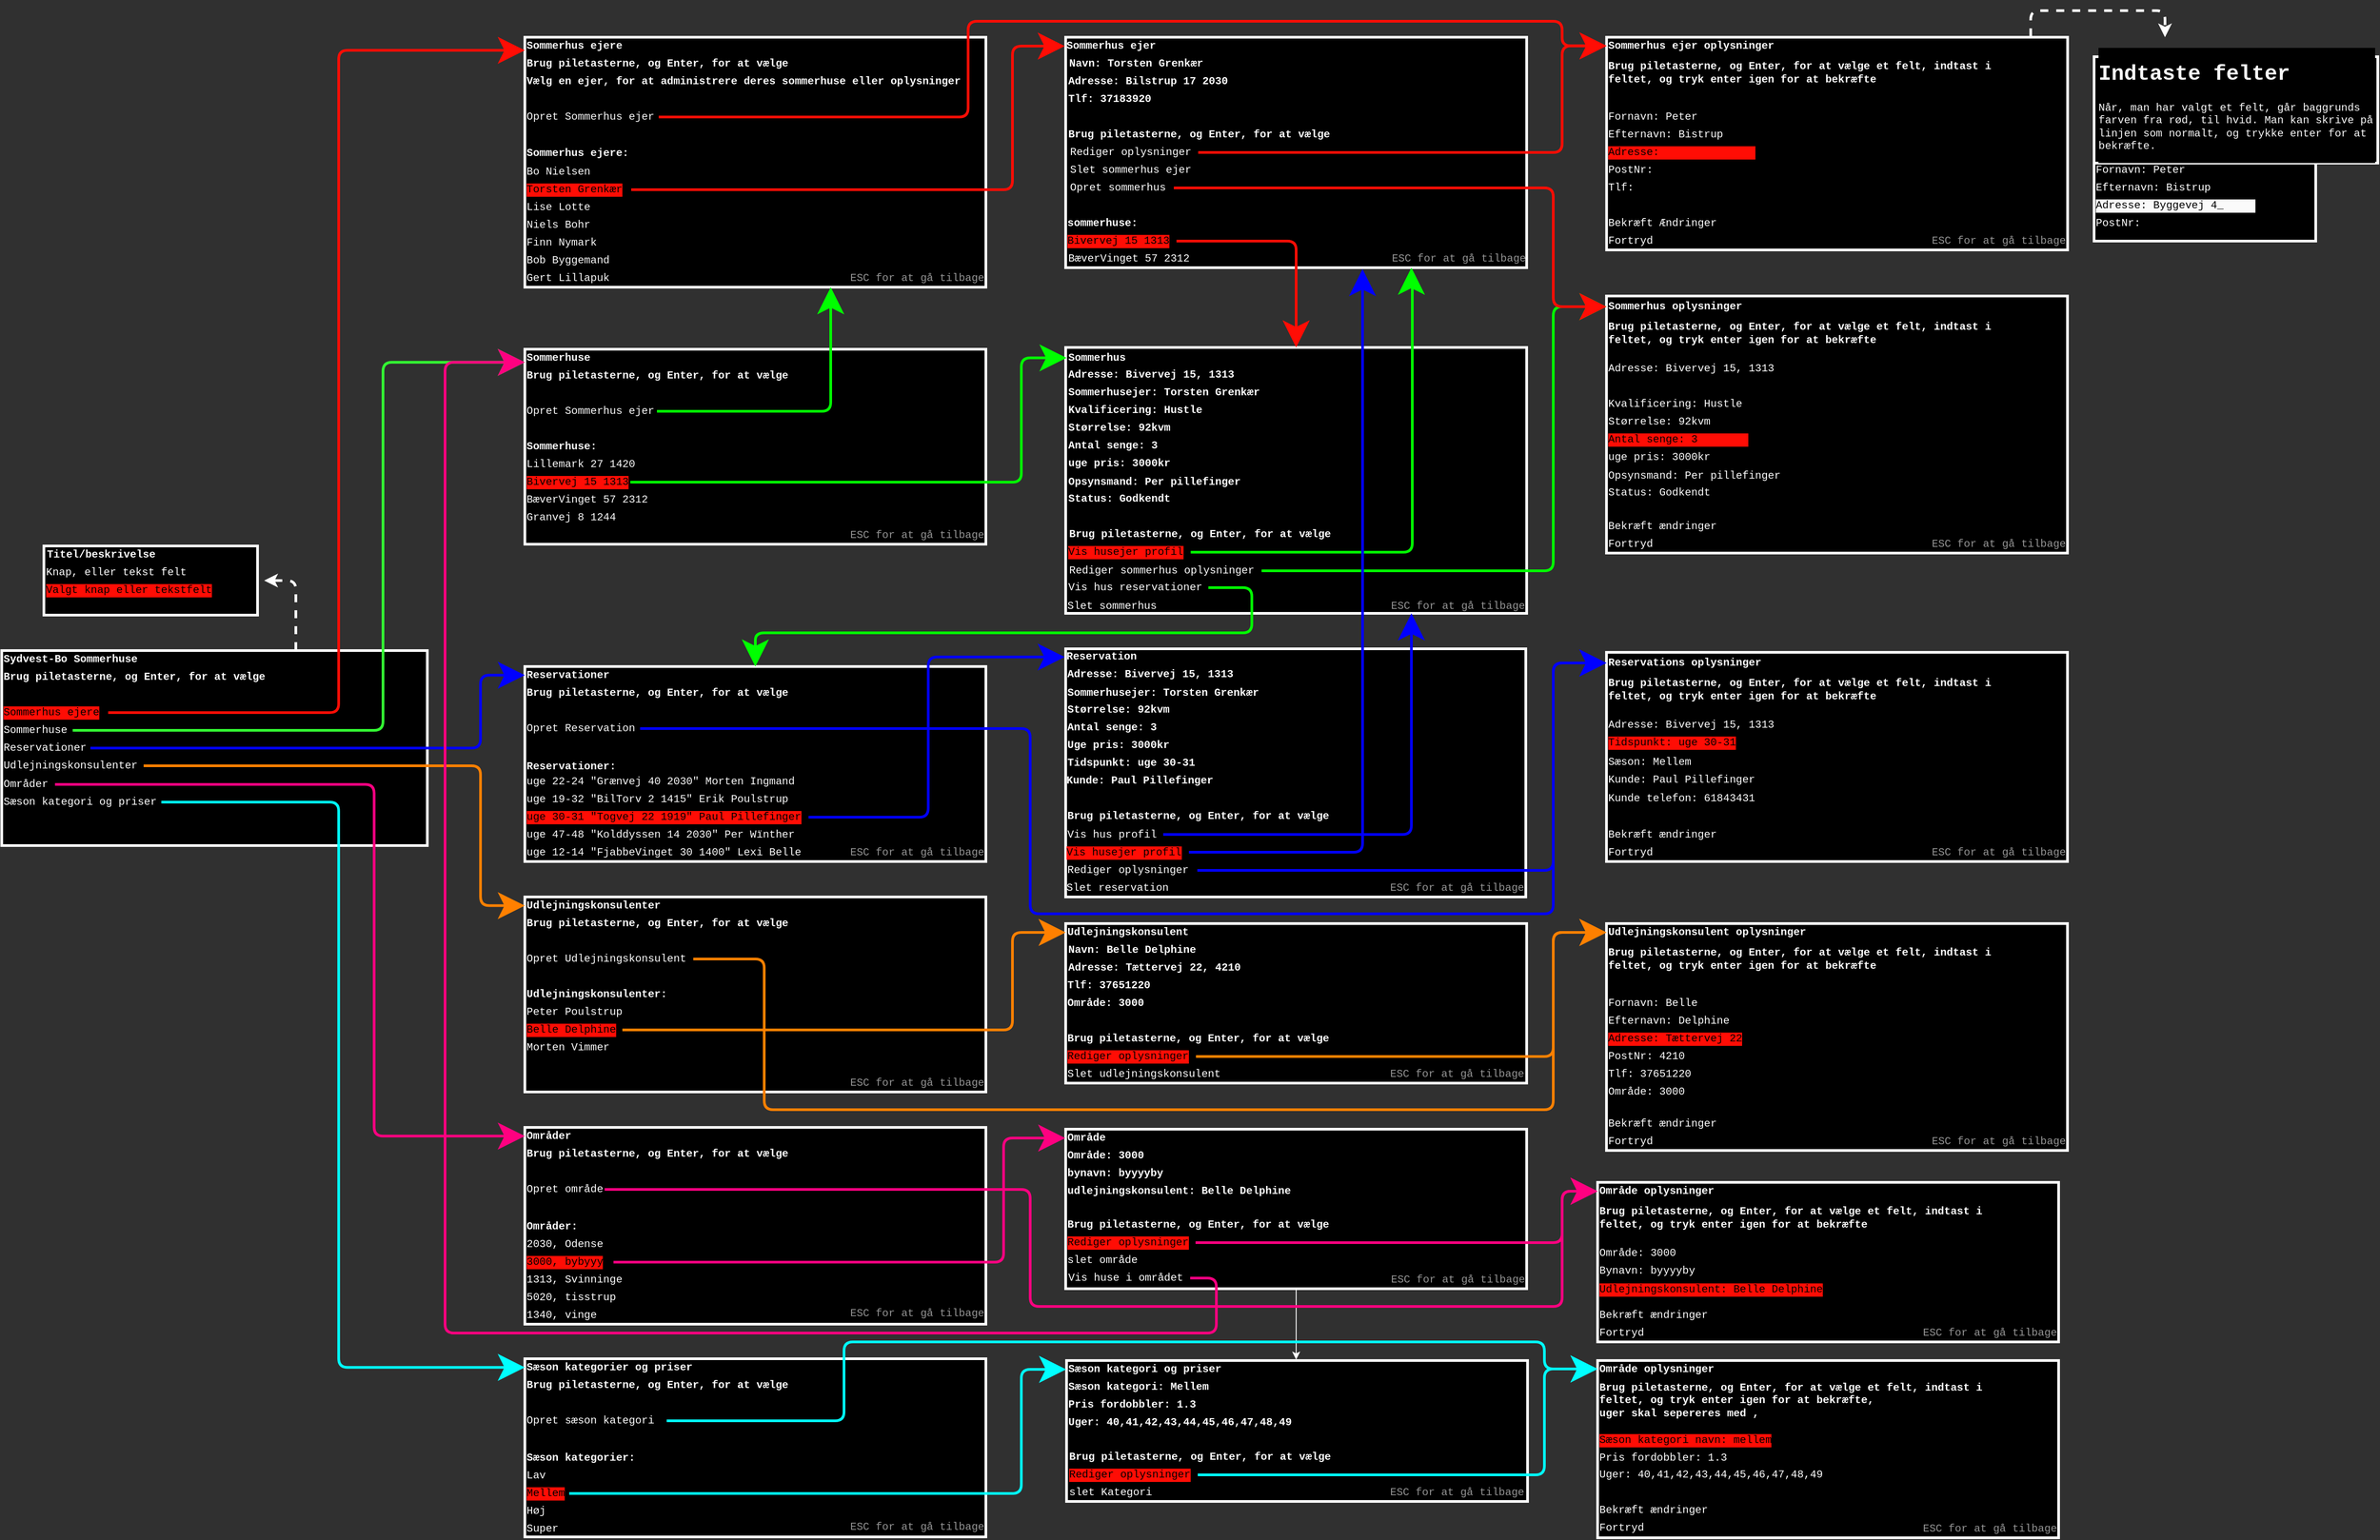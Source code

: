 <mxfile version="11.3.2" type="github" pages="1"><diagram id="26p3L_YCjEW0jslqgOV3" name="Page-1"><mxGraphModel dx="2129" dy="2000" grid="1" gridSize="10" guides="1" tooltips="1" connect="1" arrows="1" fold="1" page="1" pageScale="1" pageWidth="827" pageHeight="1169" background="#303030" math="0" shadow="0"><root><mxCell id="0"/><mxCell id="1" parent="0"/><mxCell id="nq1gIL245foK8ah5lB4P-1" value="" style="rounded=0;whiteSpace=wrap;html=1;comic=0;fillColor=#000000;strokeWidth=3;strokeColor=#FFFFFF;" parent="1" vertex="1"><mxGeometry x="40" y="40" width="480" height="220" as="geometry"/></mxCell><mxCell id="nq1gIL245foK8ah5lB4P-2" value="Sydvest-Bo Sommerhuse" style="text;html=1;strokeColor=none;fillColor=none;align=left;verticalAlign=middle;whiteSpace=wrap;rounded=0;comic=0;fontFamily=Courier New;fontStyle=1;strokeWidth=3;fontColor=#FFFFFF;" parent="1" vertex="1"><mxGeometry x="40" y="40" width="200" height="20" as="geometry"/></mxCell><mxCell id="nq1gIL245foK8ah5lB4P-3" value="Sommerhus ejere" style="text;html=1;strokeColor=none;fillColor=none;align=left;verticalAlign=middle;whiteSpace=wrap;rounded=0;comic=0;fontFamily=Courier New;labelBackgroundColor=#FF0D05;fontColor=#000000;strokeWidth=3;" parent="1" vertex="1"><mxGeometry x="40" y="100" width="120" height="20" as="geometry"/></mxCell><mxCell id="nq1gIL245foK8ah5lB4P-4" value="Sommerhuse" style="text;html=1;strokeColor=none;fillColor=none;align=left;verticalAlign=middle;whiteSpace=wrap;rounded=0;comic=0;fontFamily=Courier New;strokeWidth=3;fontColor=#FFFFFF;" parent="1" vertex="1"><mxGeometry x="40" y="120" width="80" height="20" as="geometry"/></mxCell><mxCell id="nq1gIL245foK8ah5lB4P-5" value="Reservationer" style="text;html=1;strokeColor=none;fillColor=none;align=left;verticalAlign=middle;whiteSpace=wrap;rounded=0;comic=0;fontFamily=Courier New;strokeWidth=3;fontColor=#FFFFFF;" parent="1" vertex="1"><mxGeometry x="40" y="140" width="100" height="20" as="geometry"/></mxCell><mxCell id="nq1gIL245foK8ah5lB4P-6" value="Brug piletasterne, og Enter, for at vælge" style="text;html=1;strokeColor=none;fillColor=none;align=left;verticalAlign=middle;whiteSpace=wrap;rounded=0;comic=0;fontFamily=Courier New;fontStyle=1;strokeWidth=3;fontColor=#FFFFFF;" parent="1" vertex="1"><mxGeometry x="40" y="60" width="300" height="20" as="geometry"/></mxCell><mxCell id="nq1gIL245foK8ah5lB4P-8" value="" style="rounded=0;whiteSpace=wrap;html=1;comic=0;fillColor=#000000;strokeWidth=3;strokeColor=#FFFFFF;" parent="1" vertex="1"><mxGeometry x="630" y="-652" width="520" height="282" as="geometry"/></mxCell><mxCell id="nq1gIL245foK8ah5lB4P-13" value="Brug piletasterne, og Enter, for at vælge" style="text;html=1;strokeColor=none;fillColor=none;align=left;verticalAlign=middle;whiteSpace=wrap;rounded=0;comic=0;fontFamily=Courier New;fontStyle=1;strokeWidth=3;fontColor=#FAFAFA;" parent="1" vertex="1"><mxGeometry x="630" y="-632.2" width="300" height="20" as="geometry"/></mxCell><mxCell id="nq1gIL245foK8ah5lB4P-14" value="Sommerhus ejere" style="text;html=1;strokeColor=none;fillColor=none;align=left;verticalAlign=middle;whiteSpace=wrap;rounded=0;comic=0;fontFamily=Courier New;fontStyle=1;strokeWidth=3;fontColor=#FAFAFA;" parent="1" vertex="1"><mxGeometry x="630" y="-652.2" width="200" height="20" as="geometry"/></mxCell><mxCell id="nq1gIL245foK8ah5lB4P-15" value="Torsten Grenkær" style="text;html=1;strokeColor=none;fillColor=none;align=left;verticalAlign=middle;whiteSpace=wrap;rounded=0;comic=0;fontFamily=Courier New;labelBackgroundColor=#FF0D05;fontColor=#000000;strokeWidth=3;" parent="1" vertex="1"><mxGeometry x="630" y="-490" width="120" height="20" as="geometry"/></mxCell><mxCell id="nq1gIL245foK8ah5lB4P-16" value="Bo Nielsen" style="text;html=1;strokeColor=none;fillColor=none;align=left;verticalAlign=middle;whiteSpace=wrap;rounded=0;comic=0;fontFamily=Courier New;strokeWidth=3;fontColor=#FAFAFA;" parent="1" vertex="1"><mxGeometry x="630" y="-510.2" width="200" height="20" as="geometry"/></mxCell><mxCell id="nq1gIL245foK8ah5lB4P-17" value="Opret Sommerhus ejer" style="text;html=1;strokeColor=none;fillColor=none;align=left;verticalAlign=middle;whiteSpace=wrap;rounded=0;comic=0;fontFamily=Courier New;fontStyle=0;dashed=1;strokeWidth=3;fontColor=#FAFAFA;" parent="1" vertex="1"><mxGeometry x="630" y="-572" width="151" height="20" as="geometry"/></mxCell><mxCell id="nq1gIL245foK8ah5lB4P-18" value="Lise Lotte" style="text;html=1;strokeColor=none;fillColor=none;align=left;verticalAlign=middle;whiteSpace=wrap;rounded=0;comic=0;fontFamily=Courier New;strokeWidth=3;fontColor=#FAFAFA;" parent="1" vertex="1"><mxGeometry x="630" y="-470.2" width="200" height="20" as="geometry"/></mxCell><mxCell id="nq1gIL245foK8ah5lB4P-19" value="Niels Bohr" style="text;html=1;strokeColor=none;fillColor=none;align=left;verticalAlign=middle;whiteSpace=wrap;rounded=0;comic=0;fontFamily=Courier New;strokeWidth=3;fontColor=#FAFAFA;" parent="1" vertex="1"><mxGeometry x="630" y="-450.2" width="200" height="20" as="geometry"/></mxCell><mxCell id="nq1gIL245foK8ah5lB4P-20" value="Finn Nymark" style="text;html=1;strokeColor=none;fillColor=none;align=left;verticalAlign=middle;whiteSpace=wrap;rounded=0;comic=0;fontFamily=Courier New;strokeWidth=3;fontColor=#FAFAFA;" parent="1" vertex="1"><mxGeometry x="630" y="-430.2" width="200" height="20" as="geometry"/></mxCell><mxCell id="nq1gIL245foK8ah5lB4P-21" value="Bob Byggemand" style="text;html=1;strokeColor=none;fillColor=none;align=left;verticalAlign=middle;whiteSpace=wrap;rounded=0;comic=0;fontFamily=Courier New;strokeWidth=3;fontColor=#FAFAFA;" parent="1" vertex="1"><mxGeometry x="630" y="-410.2" width="200" height="20" as="geometry"/></mxCell><mxCell id="nq1gIL245foK8ah5lB4P-22" value="Gert Lillapuk" style="text;html=1;strokeColor=none;fillColor=none;align=left;verticalAlign=middle;whiteSpace=wrap;rounded=0;comic=0;fontFamily=Courier New;strokeWidth=3;fontColor=#FAFAFA;" parent="1" vertex="1"><mxGeometry x="630" y="-390.2" width="200" height="20" as="geometry"/></mxCell><mxCell id="nq1gIL245foK8ah5lB4P-23" value="" style="rounded=0;whiteSpace=wrap;html=1;comic=0;fillColor=#000000;strokeWidth=3;strokeColor=#FFFFFF;" parent="1" vertex="1"><mxGeometry x="630" y="-300" width="520" height="220" as="geometry"/></mxCell><mxCell id="nq1gIL245foK8ah5lB4P-24" value="Brug piletasterne, og Enter, for at vælge" style="text;html=1;strokeColor=none;fillColor=none;align=left;verticalAlign=middle;whiteSpace=wrap;rounded=0;comic=0;fontFamily=Courier New;fontStyle=1;strokeWidth=3;fontColor=#FAFAFA;" parent="1" vertex="1"><mxGeometry x="630" y="-280.2" width="300" height="20" as="geometry"/></mxCell><mxCell id="nq1gIL245foK8ah5lB4P-25" value="Sommerhuse" style="text;html=1;strokeColor=none;fillColor=none;align=left;verticalAlign=middle;whiteSpace=wrap;rounded=0;comic=0;fontFamily=Courier New;fontStyle=1;strokeWidth=3;fontColor=#FAFAFA;" parent="1" vertex="1"><mxGeometry x="630" y="-300.2" width="200" height="20" as="geometry"/></mxCell><mxCell id="nq1gIL245foK8ah5lB4P-26" value="Bivervej 15 1313" style="text;html=1;strokeColor=none;fillColor=none;align=left;verticalAlign=middle;whiteSpace=wrap;rounded=0;comic=0;fontFamily=Courier New;labelBackgroundColor=#FF0D05;fontColor=#000000;strokeWidth=3;" parent="1" vertex="1"><mxGeometry x="630" y="-160" width="119" height="20" as="geometry"/></mxCell><mxCell id="nq1gIL245foK8ah5lB4P-28" value="Opret Sommerhus ejer" style="text;html=1;strokeColor=none;fillColor=none;align=left;verticalAlign=middle;whiteSpace=wrap;rounded=0;comic=0;fontFamily=Courier New;fontStyle=0;dashed=1;strokeWidth=3;fontColor=#FAFAFA;" parent="1" vertex="1"><mxGeometry x="630" y="-240" width="149" height="20" as="geometry"/></mxCell><mxCell id="nq1gIL245foK8ah5lB4P-34" value="Vælg en ejer, for at administrere deres sommerhuse eller oplysninger" style="text;html=1;strokeColor=none;fillColor=none;align=left;verticalAlign=middle;whiteSpace=wrap;rounded=0;comic=0;fontFamily=Courier New;fontStyle=1;strokeWidth=3;fontColor=#FAFAFA;" parent="1" vertex="1"><mxGeometry x="630" y="-612" width="500" height="20" as="geometry"/></mxCell><mxCell id="nq1gIL245foK8ah5lB4P-35" value="" style="endArrow=classic;html=1;fontFamily=Courier New;fontColor=#000000;exitX=1;exitY=0.5;exitDx=0;exitDy=0;edgeStyle=orthogonalEdgeStyle;endSize=21;strokeWidth=3;entryX=0;entryY=0.75;entryDx=0;entryDy=0;rounded=1;strokeColor=#FF0D05;" parent="1" source="nq1gIL245foK8ah5lB4P-3" target="nq1gIL245foK8ah5lB4P-14" edge="1"><mxGeometry width="50" height="50" relative="1" as="geometry"><mxPoint x="180" y="120" as="sourcePoint"/><mxPoint x="570" y="-140" as="targetPoint"/><Array as="points"><mxPoint x="420" y="110"/><mxPoint x="420" y="-637"/></Array></mxGeometry></mxCell><mxCell id="nq1gIL245foK8ah5lB4P-36" value="" style="endArrow=classic;html=1;fontFamily=Courier New;fontColor=#000000;exitX=1;exitY=0.5;exitDx=0;exitDy=0;edgeStyle=orthogonalEdgeStyle;endSize=21;strokeWidth=3;entryX=0;entryY=0.75;entryDx=0;entryDy=0;rounded=1;strokeColor=#33FF33;" parent="1" source="nq1gIL245foK8ah5lB4P-4" target="nq1gIL245foK8ah5lB4P-25" edge="1"><mxGeometry width="50" height="50" relative="1" as="geometry"><mxPoint x="210.176" y="137.529" as="sourcePoint"/><mxPoint x="679.588" y="-197.765" as="targetPoint"/><Array as="points"><mxPoint x="470" y="130"/><mxPoint x="470" y="-285"/></Array></mxGeometry></mxCell><mxCell id="nq1gIL245foK8ah5lB4P-37" value="" style="endArrow=classic;html=1;fontFamily=Courier New;fontColor=#000000;exitX=1;exitY=0.5;exitDx=0;exitDy=0;edgeStyle=orthogonalEdgeStyle;endSize=21;strokeWidth=3;rounded=1;strokeColor=#00FF00;" parent="1" source="nq1gIL245foK8ah5lB4P-28" target="nq1gIL245foK8ah5lB4P-8" edge="1"><mxGeometry width="50" height="50" relative="1" as="geometry"><mxPoint x="1240.118" y="-112.471" as="sourcePoint"/><mxPoint x="1749.529" y="-187.765" as="targetPoint"/><Array as="points"><mxPoint x="975" y="-230"/></Array></mxGeometry></mxCell><mxCell id="nq1gIL245foK8ah5lB4P-38" value="" style="rounded=0;whiteSpace=wrap;html=1;comic=0;fillColor=#000000;strokeWidth=3;strokeColor=#FFFFFF;" parent="1" vertex="1"><mxGeometry x="630" y="58" width="520" height="220" as="geometry"/></mxCell><mxCell id="nq1gIL245foK8ah5lB4P-39" value="Brug piletasterne, og Enter, for at vælge" style="text;html=1;strokeColor=none;fillColor=none;align=left;verticalAlign=middle;whiteSpace=wrap;rounded=0;comic=0;fontFamily=Courier New;fontStyle=1;strokeWidth=3;fontColor=#FAFAFA;" parent="1" vertex="1"><mxGeometry x="630" y="77.8" width="300" height="20" as="geometry"/></mxCell><mxCell id="nq1gIL245foK8ah5lB4P-40" value="Reservationer" style="text;html=1;strokeColor=none;fillColor=none;align=left;verticalAlign=middle;whiteSpace=wrap;rounded=0;comic=0;fontFamily=Courier New;fontStyle=1;strokeWidth=3;fontColor=#FAFAFA;" parent="1" vertex="1"><mxGeometry x="630" y="57.8" width="200" height="20" as="geometry"/></mxCell><mxCell id="nq1gIL245foK8ah5lB4P-210" style="edgeStyle=orthogonalEdgeStyle;rounded=1;orthogonalLoop=1;jettySize=auto;html=1;entryX=0;entryY=0.5;entryDx=0;entryDy=0;endSize=21;targetPerimeterSpacing=0;strokeWidth=3;fontFamily=Courier New;fontColor=#030000;strokeColor=#0000FF;exitX=1;exitY=0.5;exitDx=0;exitDy=0;" parent="1" source="nq1gIL245foK8ah5lB4P-41" target="UFG8URVqRy2ORedm8El2-18" edge="1"><mxGeometry relative="1" as="geometry"><Array as="points"><mxPoint x="1085" y="228"/><mxPoint x="1085" y="47"/></Array></mxGeometry></mxCell><mxCell id="nq1gIL245foK8ah5lB4P-41" value="&lt;span style=&quot;background-color: rgb(255 , 13 , 5)&quot;&gt;uge 30-31 &quot;Togvej 22 1919&quot; Paul Pillefinger&lt;/span&gt;" style="text;html=1;strokeColor=none;fillColor=none;align=left;verticalAlign=middle;whiteSpace=wrap;rounded=0;comic=0;fontFamily=Courier New;labelBackgroundColor=#FF0D05;fontColor=#000000;strokeWidth=3;" parent="1" vertex="1"><mxGeometry x="630" y="218" width="320" height="20" as="geometry"/></mxCell><mxCell id="nq1gIL245foK8ah5lB4P-42" value="uge 22-24 &quot;Grænvej 40 2030&quot; Morten Ingmand" style="text;html=1;strokeColor=none;fillColor=none;align=left;verticalAlign=middle;whiteSpace=wrap;rounded=0;comic=0;fontFamily=Courier New;strokeWidth=3;fontColor=#FAFAFA;" parent="1" vertex="1"><mxGeometry x="630" y="178" width="310" height="20" as="geometry"/></mxCell><mxCell id="nq1gIL245foK8ah5lB4P-43" value="Opret Reservation" style="text;html=1;strokeColor=none;fillColor=none;align=left;verticalAlign=middle;whiteSpace=wrap;rounded=0;comic=0;fontFamily=Courier New;fontStyle=0;dashed=1;strokeWidth=3;fontColor=#FAFAFA;" parent="1" vertex="1"><mxGeometry x="630" y="118" width="130" height="20" as="geometry"/></mxCell><mxCell id="nq1gIL245foK8ah5lB4P-49" value="uge 19-32 &quot;BilTorv 2 1415&quot; Erik Poulstrup" style="text;html=1;strokeColor=none;fillColor=none;align=left;verticalAlign=middle;whiteSpace=wrap;rounded=0;comic=0;fontFamily=Courier New;strokeWidth=3;fontColor=#FAFAFA;" parent="1" vertex="1"><mxGeometry x="630" y="198" width="300" height="20" as="geometry"/></mxCell><mxCell id="nq1gIL245foK8ah5lB4P-52" value="uge 47-48 &quot;Kolddyssen 14 2030&quot; Per Wïnther" style="text;html=1;strokeColor=none;fillColor=none;align=left;verticalAlign=middle;whiteSpace=wrap;rounded=0;comic=0;fontFamily=Courier New;strokeWidth=3;fontColor=#FAFAFA;" parent="1" vertex="1"><mxGeometry x="630" y="238" width="440" height="20" as="geometry"/></mxCell><mxCell id="nq1gIL245foK8ah5lB4P-53" value="uge 12-14 &quot;FjabbeVinget 30 1400&quot; Lexi Belle" style="text;html=1;strokeColor=none;fillColor=none;align=left;verticalAlign=middle;whiteSpace=wrap;rounded=0;comic=0;fontFamily=Courier New;strokeWidth=3;fontColor=#FAFAFA;" parent="1" vertex="1"><mxGeometry x="630" y="258" width="440" height="20" as="geometry"/></mxCell><mxCell id="nq1gIL245foK8ah5lB4P-54" value="" style="endArrow=classic;html=1;fontFamily=Courier New;fontColor=#000000;exitX=1;exitY=0.5;exitDx=0;exitDy=0;edgeStyle=orthogonalEdgeStyle;endSize=21;strokeWidth=3;entryX=0;entryY=0.5;entryDx=0;entryDy=0;rounded=1;strokeColor=#0000FF;" parent="1" source="nq1gIL245foK8ah5lB4P-5" target="nq1gIL245foK8ah5lB4P-40" edge="1"><mxGeometry width="50" height="50" relative="1" as="geometry"><mxPoint x="140" y="155" as="sourcePoint"/><mxPoint x="650" y="80" as="targetPoint"/><Array as="points"><mxPoint x="580" y="150"/><mxPoint x="580" y="68"/></Array></mxGeometry></mxCell><mxCell id="nq1gIL245foK8ah5lB4P-55" value="&lt;font color=&quot;#949494&quot;&gt;ESC for at gå tilbage&lt;/font&gt;" style="text;html=1;strokeColor=none;fillColor=none;align=left;verticalAlign=middle;whiteSpace=wrap;rounded=0;comic=0;fontFamily=Courier New;strokeWidth=3;" parent="1" vertex="1"><mxGeometry x="995" y="-100" width="155" height="20" as="geometry"/></mxCell><mxCell id="nq1gIL245foK8ah5lB4P-58" value="Udlejningskonsulenter" style="text;html=1;strokeColor=none;fillColor=none;align=left;verticalAlign=middle;whiteSpace=wrap;rounded=0;comic=0;fontFamily=Courier New;strokeWidth=3;fontColor=#FFFFFF;" parent="1" vertex="1"><mxGeometry x="40" y="160" width="160" height="20" as="geometry"/></mxCell><mxCell id="nq1gIL245foK8ah5lB4P-59" value="" style="rounded=0;whiteSpace=wrap;html=1;comic=0;fillColor=#000000;strokeWidth=3;strokeColor=#FFFFFF;" parent="1" vertex="1"><mxGeometry x="630" y="318" width="520" height="220" as="geometry"/></mxCell><mxCell id="nq1gIL245foK8ah5lB4P-60" value="Brug piletasterne, og Enter, for at vælge" style="text;html=1;strokeColor=none;fillColor=none;align=left;verticalAlign=middle;whiteSpace=wrap;rounded=0;comic=0;fontFamily=Courier New;strokeWidth=3;fontStyle=1;fontColor=#FFFFFF;" parent="1" vertex="1"><mxGeometry x="630" y="337.8" width="300" height="20" as="geometry"/></mxCell><mxCell id="nq1gIL245foK8ah5lB4P-61" value="Udlejningskonsulenter" style="text;html=1;strokeColor=none;fillColor=none;align=left;verticalAlign=middle;whiteSpace=wrap;rounded=0;comic=0;fontFamily=Courier New;strokeWidth=3;fontStyle=1;fontColor=#FFFFFF;" parent="1" vertex="1"><mxGeometry x="630" y="317.8" width="200" height="20" as="geometry"/></mxCell><mxCell id="nq1gIL245foK8ah5lB4P-62" value="&lt;span style=&quot;background-color: rgb(255 , 13 , 5)&quot;&gt;Belle Delphine&lt;/span&gt;" style="text;html=1;strokeColor=none;fillColor=none;align=left;verticalAlign=middle;whiteSpace=wrap;rounded=0;comic=0;fontFamily=Courier New;labelBackgroundColor=#FF0D05;fontColor=#000000;strokeWidth=3;" parent="1" vertex="1"><mxGeometry x="630" y="458" width="110" height="20" as="geometry"/></mxCell><mxCell id="nq1gIL245foK8ah5lB4P-63" value="Peter Poulstrup" style="text;html=1;strokeColor=none;fillColor=none;align=left;verticalAlign=middle;whiteSpace=wrap;rounded=0;comic=0;fontFamily=Courier New;strokeWidth=3;fontColor=#FFFFFF;" parent="1" vertex="1"><mxGeometry x="630" y="438" width="120" height="20" as="geometry"/></mxCell><mxCell id="nq1gIL245foK8ah5lB4P-64" value="Opret Udlejningskonsulent" style="text;html=1;strokeColor=none;fillColor=none;align=left;verticalAlign=middle;whiteSpace=wrap;rounded=0;comic=0;fontFamily=Courier New;fontStyle=0;dashed=1;strokeWidth=3;fontColor=#FFFFFF;" parent="1" vertex="1"><mxGeometry x="630" y="378" width="190" height="20" as="geometry"/></mxCell><mxCell id="nq1gIL245foK8ah5lB4P-66" value="Morten Vimmer" style="text;html=1;strokeColor=none;fillColor=none;align=left;verticalAlign=middle;whiteSpace=wrap;rounded=0;comic=0;fontFamily=Courier New;strokeWidth=3;fontColor=#FFFFFF;" parent="1" vertex="1"><mxGeometry x="630" y="478" width="100" height="20" as="geometry"/></mxCell><mxCell id="nq1gIL245foK8ah5lB4P-68" value="" style="endArrow=classic;html=1;fontFamily=Courier New;fontColor=#000000;exitX=1;exitY=0.5;exitDx=0;exitDy=0;edgeStyle=orthogonalEdgeStyle;endSize=21;strokeWidth=3;rounded=1;entryX=0;entryY=0.5;entryDx=0;entryDy=0;strokeColor=#FF8000;" parent="1" source="nq1gIL245foK8ah5lB4P-58" target="nq1gIL245foK8ah5lB4P-61" edge="1"><mxGeometry width="50" height="50" relative="1" as="geometry"><mxPoint x="120" y="229.667" as="sourcePoint"/><mxPoint x="610" y="389.667" as="targetPoint"/><Array as="points"><mxPoint x="580" y="170"/><mxPoint x="580" y="328"/></Array></mxGeometry></mxCell><mxCell id="nq1gIL245foK8ah5lB4P-69" value="" style="rounded=0;whiteSpace=wrap;html=1;comic=0;fillColor=#000000;strokeWidth=3;strokeColor=#FFFFFF;" parent="1" vertex="1"><mxGeometry x="1850.143" y="-652" width="520" height="240" as="geometry"/></mxCell><mxCell id="nq1gIL245foK8ah5lB4P-70" value="Brug piletasterne, og Enter, for at vælge et felt, indtast i feltet, og tryk enter igen for at bekræfte" style="text;html=1;strokeColor=none;fillColor=none;align=left;verticalAlign=middle;whiteSpace=wrap;rounded=0;comic=0;fontFamily=Courier New;fontStyle=1;strokeWidth=3;fontColor=#FFFFFF;" parent="1" vertex="1"><mxGeometry x="1850.143" y="-632" width="460" height="40" as="geometry"/></mxCell><mxCell id="nq1gIL245foK8ah5lB4P-71" value="Sommerhus ejer oplysninger" style="text;html=1;strokeColor=none;fillColor=none;align=left;verticalAlign=middle;whiteSpace=wrap;rounded=0;comic=0;fontFamily=Courier New;fontStyle=1;strokeWidth=3;fontColor=#FFFFFF;" parent="1" vertex="1"><mxGeometry x="1850.143" y="-652.2" width="200" height="20" as="geometry"/></mxCell><mxCell id="nq1gIL245foK8ah5lB4P-72" value="Adresse:&amp;nbsp; &amp;nbsp; &amp;nbsp; &amp;nbsp; &amp;nbsp; &amp;nbsp; &amp;nbsp; &amp;nbsp;" style="text;html=1;strokeColor=none;fillColor=none;align=left;verticalAlign=middle;whiteSpace=wrap;rounded=0;comic=0;fontFamily=Courier New;labelBackgroundColor=#FF0D05;fontColor=#000000;strokeWidth=3;" parent="1" vertex="1"><mxGeometry x="1850.143" y="-532.2" width="200" height="20" as="geometry"/></mxCell><mxCell id="nq1gIL245foK8ah5lB4P-73" value="Efternavn: Bistrup" style="text;html=1;strokeColor=none;fillColor=none;align=left;verticalAlign=middle;whiteSpace=wrap;rounded=0;comic=0;fontFamily=Courier New;strokeWidth=3;fontColor=#FFFFFF;" parent="1" vertex="1"><mxGeometry x="1850.143" y="-552.2" width="200" height="20" as="geometry"/></mxCell><mxCell id="nq1gIL245foK8ah5lB4P-74" value="Fornavn: Peter" style="text;html=1;strokeColor=none;fillColor=none;align=left;verticalAlign=middle;whiteSpace=wrap;rounded=0;comic=0;fontFamily=Courier New;fontStyle=0;dashed=1;strokeWidth=3;fontColor=#FFFFFF;" parent="1" vertex="1"><mxGeometry x="1850.143" y="-572.2" width="200" height="20" as="geometry"/></mxCell><mxCell id="nq1gIL245foK8ah5lB4P-81" value="PostNr:" style="text;html=1;strokeColor=none;fillColor=none;align=left;verticalAlign=middle;whiteSpace=wrap;rounded=0;comic=0;fontFamily=Courier New;strokeWidth=3;fontColor=#FFFFFF;" parent="1" vertex="1"><mxGeometry x="1850.143" y="-512.2" width="200" height="20" as="geometry"/></mxCell><mxCell id="nq1gIL245foK8ah5lB4P-82" value="Tlf:" style="text;html=1;strokeColor=none;fillColor=none;align=left;verticalAlign=middle;whiteSpace=wrap;rounded=0;comic=0;fontFamily=Courier New;strokeWidth=3;fontColor=#FFFFFF;" parent="1" vertex="1"><mxGeometry x="1850.143" y="-492.2" width="200" height="20" as="geometry"/></mxCell><mxCell id="nq1gIL245foK8ah5lB4P-84" value="" style="rounded=0;whiteSpace=wrap;html=1;comic=0;labelBackgroundColor=#FF0D05;strokeColor=#FFFFFF;fillColor=#000000;fontFamily=Courier New;fontColor=#000000;align=left;strokeWidth=3;" parent="1" vertex="1"><mxGeometry x="2400" y="-512" width="250" height="90" as="geometry"/></mxCell><mxCell id="nq1gIL245foK8ah5lB4P-85" value="Efternavn: Bistrup" style="text;html=1;strokeColor=none;fillColor=none;align=left;verticalAlign=middle;whiteSpace=wrap;rounded=0;comic=0;fontFamily=Courier New;strokeWidth=3;fontColor=#FFFFFF;" parent="1" vertex="1"><mxGeometry x="2400" y="-492.2" width="200" height="20" as="geometry"/></mxCell><mxCell id="nq1gIL245foK8ah5lB4P-86" value="Adresse: Byggevej 4_&amp;nbsp; &amp;nbsp; &amp;nbsp;" style="text;html=1;strokeColor=none;fillColor=none;align=left;verticalAlign=middle;whiteSpace=wrap;rounded=0;comic=0;fontFamily=Courier New;labelBackgroundColor=#FAFAFA;fontColor=#000000;strokeWidth=3;" parent="1" vertex="1"><mxGeometry x="2400" y="-472.2" width="200" height="20" as="geometry"/></mxCell><mxCell id="nq1gIL245foK8ah5lB4P-87" value="PostNr:" style="text;html=1;strokeColor=none;fillColor=none;align=left;verticalAlign=middle;whiteSpace=wrap;rounded=0;comic=0;fontFamily=Courier New;strokeWidth=3;fontColor=#FFFFFF;" parent="1" vertex="1"><mxGeometry x="2400" y="-452.2" width="200" height="20" as="geometry"/></mxCell><mxCell id="nq1gIL245foK8ah5lB4P-88" value="Fornavn: Peter" style="text;html=1;strokeColor=none;fillColor=none;align=left;verticalAlign=middle;whiteSpace=wrap;rounded=0;comic=0;fontFamily=Courier New;fontStyle=0;dashed=1;strokeWidth=3;fontColor=#FFFFFF;" parent="1" vertex="1"><mxGeometry x="2400" y="-512.2" width="200" height="20" as="geometry"/></mxCell><mxCell id="nq1gIL245foK8ah5lB4P-90" value="&lt;h1&gt;Indtaste felter&lt;/h1&gt;&lt;p&gt;Når, man har valgt et felt, går baggrunds farven fra rød, til hvid. Man kan skrive på linjen som normalt, og trykke enter for at bekræfte.&lt;/p&gt;" style="text;html=1;strokeColor=#FFFFFF;fillColor=#000000;spacing=5;spacingTop=-20;whiteSpace=wrap;overflow=hidden;rounded=0;comic=0;labelBackgroundColor=#000000;fontFamily=Courier New;fontColor=#FAFAFA;align=left;strokeWidth=3;" parent="1" vertex="1"><mxGeometry x="2400" y="-630" width="320" height="120" as="geometry"/></mxCell><mxCell id="nq1gIL245foK8ah5lB4P-91" value="" style="endArrow=classic;html=1;dashed=1;strokeWidth=3;fontFamily=Courier New;fontColor=#000000;rounded=1;edgeStyle=orthogonalEdgeStyle;exitX=0.92;exitY=-0.004;exitDx=0;exitDy=0;exitPerimeter=0;strokeColor=#FFFFFF;" parent="1" source="nq1gIL245foK8ah5lB4P-69" edge="1"><mxGeometry width="50" height="50" relative="1" as="geometry"><mxPoint x="2329" y="-662" as="sourcePoint"/><mxPoint x="2480" y="-652" as="targetPoint"/><Array as="points"><mxPoint x="2329" y="-682"/><mxPoint x="2480" y="-682"/></Array></mxGeometry></mxCell><mxCell id="nq1gIL245foK8ah5lB4P-92" value="Bekræft Ændringer" style="text;html=1;strokeColor=none;fillColor=none;align=left;verticalAlign=middle;whiteSpace=wrap;rounded=0;comic=0;fontFamily=Courier New;fontStyle=0;dashed=1;strokeWidth=3;fontColor=#FFFFFF;" parent="1" vertex="1"><mxGeometry x="1850.143" y="-452.2" width="200" height="20" as="geometry"/></mxCell><mxCell id="nq1gIL245foK8ah5lB4P-93" value="Fortryd" style="text;html=1;strokeColor=none;fillColor=none;align=left;verticalAlign=middle;whiteSpace=wrap;rounded=0;comic=0;fontFamily=Courier New;fontStyle=0;dashed=1;strokeWidth=3;fontColor=#FFFFFF;" parent="1" vertex="1"><mxGeometry x="1850.143" y="-432.2" width="200" height="20" as="geometry"/></mxCell><mxCell id="nq1gIL245foK8ah5lB4P-94" value="" style="endArrow=classic;html=1;fontFamily=Courier New;fontColor=#000000;exitX=1;exitY=0.5;exitDx=0;exitDy=0;edgeStyle=orthogonalEdgeStyle;endSize=21;strokeWidth=3;entryX=0;entryY=0.5;entryDx=0;entryDy=0;targetPerimeterSpacing=0;rounded=1;strokeColor=#FF0D05;" parent="1" source="nq1gIL245foK8ah5lB4P-17" target="nq1gIL245foK8ah5lB4P-71" edge="1"><mxGeometry width="50" height="50" relative="1" as="geometry"><mxPoint x="969.857" y="-265.571" as="sourcePoint"/><mxPoint x="1439.857" y="-599.857" as="targetPoint"/><Array as="points"><mxPoint x="1130" y="-562"/><mxPoint x="1130" y="-670"/><mxPoint x="1800" y="-670"/><mxPoint x="1800" y="-642"/></Array></mxGeometry></mxCell><mxCell id="nq1gIL245foK8ah5lB4P-95" value="" style="rounded=0;whiteSpace=wrap;html=1;comic=0;fillColor=#000000;strokeWidth=3;strokeColor=#FFFFFF;" parent="1" vertex="1"><mxGeometry x="1240" y="-652" width="520" height="260" as="geometry"/></mxCell><mxCell id="nq1gIL245foK8ah5lB4P-97" value="Navn: Torsten Grenkær" style="text;html=1;strokeColor=none;fillColor=none;align=left;verticalAlign=middle;whiteSpace=wrap;rounded=0;comic=0;fontFamily=Courier New;fontStyle=1;strokeWidth=3;fontColor=#FFFFFF;" parent="1" vertex="1"><mxGeometry x="1242" y="-632" width="325" height="20" as="geometry"/></mxCell><mxCell id="nq1gIL245foK8ah5lB4P-98" value="Bivervej 15 1313" style="text;html=1;strokeColor=none;fillColor=none;align=left;verticalAlign=middle;whiteSpace=wrap;rounded=0;comic=0;fontFamily=Courier New;labelBackgroundColor=#FF0D05;fontColor=#000000;strokeWidth=3;" parent="1" vertex="1"><mxGeometry x="1240" y="-432" width="125" height="20" as="geometry"/></mxCell><mxCell id="nq1gIL245foK8ah5lB4P-100" value="Rediger oplysninger" style="text;html=1;strokeColor=none;fillColor=none;align=left;verticalAlign=middle;whiteSpace=wrap;rounded=0;comic=0;fontFamily=Courier New;fontStyle=0;dashed=1;strokeWidth=3;fontColor=#FFFFFF;" parent="1" vertex="1"><mxGeometry x="1242.5" y="-532" width="147" height="20" as="geometry"/></mxCell><mxCell id="nq1gIL245foK8ah5lB4P-105" value="" style="endArrow=classic;html=1;fontFamily=Courier New;fontColor=#000000;exitX=1;exitY=0.5;exitDx=0;exitDy=0;edgeStyle=orthogonalEdgeStyle;endSize=21;strokeWidth=3;entryX=0;entryY=0.5;entryDx=0;entryDy=0;targetPerimeterSpacing=0;rounded=1;strokeColor=#FF0D05;" parent="1" source="nq1gIL245foK8ah5lB4P-15" target="UFG8URVqRy2ORedm8El2-19" edge="1"><mxGeometry width="50" height="50" relative="1" as="geometry"><mxPoint x="790" y="-347" as="sourcePoint"/><mxPoint x="1200" y="-557" as="targetPoint"/><Array as="points"><mxPoint x="1180" y="-480"/><mxPoint x="1180" y="-642"/></Array></mxGeometry></mxCell><mxCell id="nq1gIL245foK8ah5lB4P-106" value="" style="endArrow=classic;html=1;fontFamily=Courier New;fontColor=#000000;edgeStyle=orthogonalEdgeStyle;endSize=21;strokeWidth=3;entryX=0;entryY=0.5;entryDx=0;entryDy=0;targetPerimeterSpacing=0;rounded=1;exitX=1;exitY=0.5;exitDx=0;exitDy=0;strokeColor=#FF0D05;" parent="1" source="nq1gIL245foK8ah5lB4P-100" target="nq1gIL245foK8ah5lB4P-71" edge="1"><mxGeometry width="50" height="50" relative="1" as="geometry"><mxPoint x="1240" y="-262" as="sourcePoint"/><mxPoint x="1403.862" y="-337.603" as="targetPoint"/><Array as="points"><mxPoint x="1800" y="-522"/><mxPoint x="1800" y="-642"/></Array></mxGeometry></mxCell><mxCell id="nq1gIL245foK8ah5lB4P-109" value="Brug piletasterne, og Enter, for at vælge" style="text;html=1;strokeColor=none;fillColor=none;align=left;verticalAlign=middle;whiteSpace=wrap;rounded=0;comic=0;fontFamily=Courier New;fontStyle=1;strokeWidth=3;fontColor=#FFFFFF;" parent="1" vertex="1"><mxGeometry x="1241" y="-552.2" width="300" height="20" as="geometry"/></mxCell><mxCell id="nq1gIL245foK8ah5lB4P-110" value="Slet sommerhus ejer" style="text;html=1;strokeColor=none;fillColor=none;align=left;verticalAlign=middle;whiteSpace=wrap;rounded=0;comic=0;fontFamily=Courier New;fontStyle=0;dashed=1;strokeWidth=3;fontColor=#FFFFFF;" parent="1" vertex="1"><mxGeometry x="1242.5" y="-512" width="260" height="20" as="geometry"/></mxCell><mxCell id="nq1gIL245foK8ah5lB4P-111" value="Lillemark 27 1420" style="text;html=1;strokeColor=none;fillColor=none;align=left;verticalAlign=middle;whiteSpace=wrap;rounded=0;comic=0;fontFamily=Courier New;fontStyle=0;dashed=1;strokeWidth=3;fontColor=#FAFAFA;" parent="1" vertex="1"><mxGeometry x="630" y="-180" width="130" height="20" as="geometry"/></mxCell><mxCell id="nq1gIL245foK8ah5lB4P-112" value="BæverVinget 57 2312" style="text;html=1;strokeColor=none;fillColor=none;align=left;verticalAlign=middle;whiteSpace=wrap;rounded=0;comic=0;fontFamily=Courier New;fontStyle=0;dashed=1;strokeWidth=3;fontColor=#FAFAFA;" parent="1" vertex="1"><mxGeometry x="630" y="-140" width="140" height="20" as="geometry"/></mxCell><mxCell id="nq1gIL245foK8ah5lB4P-113" value="BæverVinget 57 2312" style="text;html=1;strokeColor=none;fillColor=none;align=left;verticalAlign=middle;whiteSpace=wrap;rounded=0;comic=0;fontFamily=Courier New;fontStyle=0;dashed=1;strokeWidth=3;fontColor=#FFFFFF;" parent="1" vertex="1"><mxGeometry x="1240.5" y="-412" width="149" height="20" as="geometry"/></mxCell><mxCell id="nq1gIL245foK8ah5lB4P-115" value="Granvej 8 1244" style="text;html=1;strokeColor=none;fillColor=none;align=left;verticalAlign=middle;whiteSpace=wrap;rounded=0;comic=0;fontFamily=Courier New;fontStyle=0;dashed=1;strokeWidth=3;fontColor=#FAFAFA;" parent="1" vertex="1"><mxGeometry x="630" y="-120" width="140" height="20" as="geometry"/></mxCell><mxCell id="nq1gIL245foK8ah5lB4P-118" value="sommerhuse:" style="text;html=1;strokeColor=none;fillColor=none;align=left;verticalAlign=middle;whiteSpace=wrap;rounded=0;comic=0;fontFamily=Courier New;fontStyle=1;dashed=1;strokeWidth=3;fontColor=#FFFFFF;" parent="1" vertex="1"><mxGeometry x="1240" y="-452" width="260" height="20" as="geometry"/></mxCell><mxCell id="nq1gIL245foK8ah5lB4P-119" value="&lt;font color=&quot;#949494&quot;&gt;ESC for at gå tilbage&lt;/font&gt;" style="text;html=1;strokeColor=none;fillColor=none;align=left;verticalAlign=middle;whiteSpace=wrap;rounded=0;comic=0;fontFamily=Courier New;strokeWidth=3;" parent="1" vertex="1"><mxGeometry x="995" y="-390" width="155" height="20" as="geometry"/></mxCell><mxCell id="nq1gIL245foK8ah5lB4P-120" value="&lt;font color=&quot;#949494&quot;&gt;ESC for at gå tilbage&lt;/font&gt;" style="text;html=1;strokeColor=none;fillColor=none;align=left;verticalAlign=middle;whiteSpace=wrap;rounded=0;comic=0;fontFamily=Courier New;strokeWidth=3;" parent="1" vertex="1"><mxGeometry x="995" y="258" width="155" height="20" as="geometry"/></mxCell><mxCell id="nq1gIL245foK8ah5lB4P-121" value="&lt;font color=&quot;#949494&quot;&gt;ESC for at gå tilbage&lt;/font&gt;" style="text;html=1;strokeColor=none;fillColor=none;align=left;verticalAlign=middle;whiteSpace=wrap;rounded=0;comic=0;fontFamily=Courier New;strokeWidth=3;" parent="1" vertex="1"><mxGeometry x="995" y="518" width="155" height="20" as="geometry"/></mxCell><mxCell id="nq1gIL245foK8ah5lB4P-122" value="&lt;font color=&quot;#949494&quot;&gt;ESC for at gå tilbage&lt;/font&gt;" style="text;html=1;strokeColor=none;fillColor=none;align=left;verticalAlign=middle;whiteSpace=wrap;rounded=0;comic=0;fontFamily=Courier New;strokeWidth=3;" parent="1" vertex="1"><mxGeometry x="1606" y="-412" width="155" height="20" as="geometry"/></mxCell><mxCell id="nq1gIL245foK8ah5lB4P-123" value="&lt;font color=&quot;#949494&quot;&gt;ESC for at gå tilbage&lt;/font&gt;" style="text;html=1;strokeColor=none;fillColor=none;align=left;verticalAlign=middle;whiteSpace=wrap;rounded=0;comic=0;fontFamily=Courier New;strokeWidth=3;" parent="1" vertex="1"><mxGeometry x="2215.143" y="-432" width="155" height="20" as="geometry"/></mxCell><mxCell id="nq1gIL245foK8ah5lB4P-124" value="&lt;b&gt;Sommerhuse:&lt;/b&gt;" style="text;html=1;strokeColor=none;fillColor=none;align=left;verticalAlign=middle;whiteSpace=wrap;rounded=0;comic=0;fontFamily=Courier New;fontStyle=0;dashed=1;strokeWidth=3;fontColor=#FAFAFA;" parent="1" vertex="1"><mxGeometry x="630" y="-200" width="149" height="20" as="geometry"/></mxCell><mxCell id="nq1gIL245foK8ah5lB4P-125" value="" style="rounded=0;whiteSpace=wrap;html=1;comic=0;labelBackgroundColor=#FF0D05;strokeColor=#FFFFFF;fillColor=#000000;fontFamily=Courier New;fontColor=#FFFFFF;align=left;strokeWidth=3;" parent="1" vertex="1"><mxGeometry x="87.5" y="-78" width="241" height="78" as="geometry"/></mxCell><mxCell id="nq1gIL245foK8ah5lB4P-126" value="Titel/beskrivelse" style="text;html=1;strokeColor=none;fillColor=none;align=left;verticalAlign=middle;whiteSpace=wrap;rounded=0;comic=0;fontFamily=Courier New;fontStyle=1;strokeWidth=3;fontColor=#FFFFFF;" parent="1" vertex="1"><mxGeometry x="89" y="-78" width="200" height="20" as="geometry"/></mxCell><mxCell id="nq1gIL245foK8ah5lB4P-128" value="Knap, eller tekst felt" style="text;html=1;strokeColor=none;fillColor=none;align=left;verticalAlign=middle;whiteSpace=wrap;rounded=0;comic=0;fontFamily=Courier New;strokeWidth=3;fontColor=#FFFFFF;" parent="1" vertex="1"><mxGeometry x="87.5" y="-58" width="185" height="20" as="geometry"/></mxCell><mxCell id="nq1gIL245foK8ah5lB4P-129" value="Valgt knap eller tekstfelt" style="text;html=1;strokeColor=none;fillColor=none;align=left;verticalAlign=middle;whiteSpace=wrap;rounded=0;comic=0;fontFamily=Courier New;labelBackgroundColor=#FF0D05;fontColor=#000000;strokeWidth=3;" parent="1" vertex="1"><mxGeometry x="87.5" y="-38" width="194" height="20" as="geometry"/></mxCell><mxCell id="nq1gIL245foK8ah5lB4P-132" value="" style="rounded=0;whiteSpace=wrap;html=1;comic=0;fillColor=#000000;strokeWidth=3;strokeColor=#FFFFFF;" parent="1" vertex="1"><mxGeometry x="1240" y="-302" width="520" height="300" as="geometry"/></mxCell><mxCell id="nq1gIL245foK8ah5lB4P-133" value="Brug piletasterne, og Enter, for at vælge" style="text;html=1;strokeColor=none;fillColor=none;align=left;verticalAlign=middle;whiteSpace=wrap;rounded=0;comic=0;fontFamily=Courier New;fontStyle=1;strokeWidth=3;fontColor=#FFFFFF;" parent="1" vertex="1"><mxGeometry x="1242" y="-101.2" width="300" height="20" as="geometry"/></mxCell><mxCell id="nq1gIL245foK8ah5lB4P-134" value="Adresse: Bivervej 15, 1313" style="text;html=1;strokeColor=none;fillColor=none;align=left;verticalAlign=middle;whiteSpace=wrap;rounded=0;comic=0;fontFamily=Courier New;fontStyle=1;strokeWidth=3;fontColor=#FFFFFF;" parent="1" vertex="1"><mxGeometry x="1241" y="-281.2" width="200" height="20" as="geometry"/></mxCell><mxCell id="nq1gIL245foK8ah5lB4P-135" value="Vis husejer profil" style="text;html=1;strokeColor=none;fillColor=none;align=left;verticalAlign=middle;whiteSpace=wrap;rounded=0;comic=0;fontFamily=Courier New;labelBackgroundColor=#FF0D05;fontColor=#000000;strokeWidth=3;" parent="1" vertex="1"><mxGeometry x="1241" y="-81" width="140" height="20" as="geometry"/></mxCell><mxCell id="nq1gIL245foK8ah5lB4P-137" value="&lt;font color=&quot;#949494&quot;&gt;ESC for at gå tilbage&lt;/font&gt;" style="text;html=1;strokeColor=none;fillColor=none;align=left;verticalAlign=middle;whiteSpace=wrap;rounded=0;comic=0;fontFamily=Courier New;strokeWidth=3;" parent="1" vertex="1"><mxGeometry x="1605" y="-20.5" width="155" height="20" as="geometry"/></mxCell><mxCell id="nq1gIL245foK8ah5lB4P-138" value="Rediger sommerhus oplysninger" style="text;html=1;strokeColor=none;fillColor=none;align=left;verticalAlign=middle;whiteSpace=wrap;rounded=0;comic=0;fontFamily=Courier New;fontStyle=0;dashed=1;strokeWidth=3;fontColor=#FFFFFF;" parent="1" vertex="1"><mxGeometry x="1242" y="-60" width="219" height="20" as="geometry"/></mxCell><mxCell id="nq1gIL245foK8ah5lB4P-139" value="Slet sommerhus" style="text;html=1;strokeColor=none;fillColor=none;align=left;verticalAlign=middle;whiteSpace=wrap;rounded=0;comic=0;fontFamily=Courier New;fontStyle=0;dashed=1;strokeWidth=3;fontColor=#FFFFFF;" parent="1" vertex="1"><mxGeometry x="1240" y="-20.5" width="149" height="20" as="geometry"/></mxCell><mxCell id="nq1gIL245foK8ah5lB4P-142" value="" style="endArrow=classic;html=1;fontFamily=Courier New;fontColor=#000000;edgeStyle=orthogonalEdgeStyle;endSize=21;strokeWidth=3;entryX=0;entryY=0.5;entryDx=0;entryDy=0;rounded=1;exitX=1;exitY=0.5;exitDx=0;exitDy=0;strokeColor=#00FF00;" parent="1" source="nq1gIL245foK8ah5lB4P-26" target="UFG8URVqRy2ORedm8El2-17" edge="1"><mxGeometry width="50" height="50" relative="1" as="geometry"><mxPoint x="1190" y="-146" as="sourcePoint"/><mxPoint x="1682.5" y="-258" as="targetPoint"/><Array as="points"><mxPoint x="1190" y="-150"/><mxPoint x="1190" y="-290"/></Array></mxGeometry></mxCell><mxCell id="nq1gIL245foK8ah5lB4P-143" value="" style="endArrow=classic;html=1;fontFamily=Courier New;fontColor=#000000;exitX=1;exitY=0.5;exitDx=0;exitDy=0;edgeStyle=orthogonalEdgeStyle;endSize=21;strokeWidth=3;entryX=0.5;entryY=0;entryDx=0;entryDy=0;targetPerimeterSpacing=0;rounded=1;strokeColor=#FF0D05;" parent="1" source="nq1gIL245foK8ah5lB4P-98" target="nq1gIL245foK8ah5lB4P-132" edge="1"><mxGeometry width="50" height="50" relative="1" as="geometry"><mxPoint x="760" y="-317" as="sourcePoint"/><mxPoint x="1259" y="-607" as="targetPoint"/><Array as="points"><mxPoint x="1500" y="-422"/></Array></mxGeometry></mxCell><mxCell id="nq1gIL245foK8ah5lB4P-145" value="" style="endArrow=classic;html=1;dashed=1;strokeWidth=3;fontFamily=Courier New;fontColor=#000000;exitX=0.583;exitY=-0.006;exitDx=0;exitDy=0;exitPerimeter=0;rounded=1;edgeStyle=orthogonalEdgeStyle;strokeColor=#FFFFFF;" parent="1" edge="1"><mxGeometry width="50" height="50" relative="1" as="geometry"><mxPoint x="371.66" y="39.56" as="sourcePoint"/><mxPoint x="336" y="-39" as="targetPoint"/><Array as="points"><mxPoint x="372" y="-39"/></Array></mxGeometry></mxCell><mxCell id="nq1gIL245foK8ah5lB4P-147" value="Opret sommerhus" style="text;html=1;strokeColor=none;fillColor=none;align=left;verticalAlign=middle;whiteSpace=wrap;rounded=0;comic=0;fontFamily=Courier New;fontStyle=0;dashed=1;strokeWidth=3;fontColor=#FFFFFF;" parent="1" vertex="1"><mxGeometry x="1243" y="-492" width="119" height="20" as="geometry"/></mxCell><mxCell id="nq1gIL245foK8ah5lB4P-150" value="Antal senge: 3" style="text;html=1;strokeColor=none;fillColor=none;align=left;verticalAlign=middle;whiteSpace=wrap;rounded=0;comic=0;fontFamily=Courier New;fontStyle=1;strokeWidth=3;fontColor=#FFFFFF;" parent="1" vertex="1"><mxGeometry x="1241" y="-201.2" width="200" height="20" as="geometry"/></mxCell><mxCell id="nq1gIL245foK8ah5lB4P-151" value="Kvalificering: Hustle" style="text;html=1;strokeColor=none;fillColor=none;align=left;verticalAlign=middle;whiteSpace=wrap;rounded=0;comic=0;fontFamily=Courier New;fontStyle=1;strokeWidth=3;fontColor=#FFFFFF;" parent="1" vertex="1"><mxGeometry x="1241" y="-241.2" width="200" height="20" as="geometry"/></mxCell><mxCell id="nq1gIL245foK8ah5lB4P-152" value="Størrelse: 92kvm" style="text;html=1;strokeColor=none;fillColor=none;align=left;verticalAlign=middle;whiteSpace=wrap;rounded=0;comic=0;fontFamily=Courier New;fontStyle=1;strokeWidth=3;fontColor=#FFFFFF;" parent="1" vertex="1"><mxGeometry x="1241" y="-221.2" width="200" height="20" as="geometry"/></mxCell><mxCell id="nq1gIL245foK8ah5lB4P-154" value="Sommerhusejer: Torsten Grenkær" style="text;html=1;strokeColor=none;fillColor=none;align=left;verticalAlign=middle;whiteSpace=wrap;rounded=0;comic=0;fontFamily=Courier New;fontStyle=1;strokeWidth=3;fontColor=#FFFFFF;" parent="1" vertex="1"><mxGeometry x="1241" y="-261" width="230" height="20" as="geometry"/></mxCell><mxCell id="nq1gIL245foK8ah5lB4P-155" value="uge pris: 3000kr" style="text;html=1;strokeColor=none;fillColor=none;align=left;verticalAlign=middle;whiteSpace=wrap;rounded=0;comic=0;fontFamily=Courier New;fontStyle=1;strokeWidth=3;fontColor=#FFFFFF;" parent="1" vertex="1"><mxGeometry x="1241" y="-181.2" width="200" height="20" as="geometry"/></mxCell><mxCell id="nq1gIL245foK8ah5lB4P-158" value="Opsynsmand: Per pillefinger" style="text;html=1;strokeColor=none;fillColor=none;align=left;verticalAlign=middle;whiteSpace=wrap;rounded=0;comic=0;fontFamily=Courier New;fontStyle=1;strokeWidth=3;fontColor=#FFFFFF;" parent="1" vertex="1"><mxGeometry x="1241" y="-160.2" width="200" height="20" as="geometry"/></mxCell><mxCell id="nq1gIL245foK8ah5lB4P-161" value="Status: Godkendt" style="text;html=1;strokeColor=none;fillColor=none;align=left;verticalAlign=middle;whiteSpace=wrap;rounded=0;comic=0;fontFamily=Courier New;fontStyle=1;strokeWidth=3;fontColor=#FFFFFF;" parent="1" vertex="1"><mxGeometry x="1241" y="-141.2" width="200" height="20" as="geometry"/></mxCell><mxCell id="nq1gIL245foK8ah5lB4P-163" value="" style="endArrow=classic;html=1;fontFamily=Courier New;fontColor=#000000;edgeStyle=orthogonalEdgeStyle;endSize=21;strokeWidth=3;rounded=1;exitX=1;exitY=0.5;exitDx=0;exitDy=0;entryX=0.75;entryY=1;entryDx=0;entryDy=0;strokeColor=#00FF00;" parent="1" source="nq1gIL245foK8ah5lB4P-135" target="nq1gIL245foK8ah5lB4P-95" edge="1"><mxGeometry width="50" height="50" relative="1" as="geometry"><mxPoint x="1420.088" y="-71.971" as="sourcePoint"/><mxPoint x="1650" y="-372" as="targetPoint"/><Array as="points"><mxPoint x="1631" y="-71"/><mxPoint x="1631" y="-380"/><mxPoint x="1630" y="-380"/></Array></mxGeometry></mxCell><mxCell id="nq1gIL245foK8ah5lB4P-165" value="Adresse: Bilstrup 17 2030" style="text;html=1;strokeColor=none;fillColor=none;align=left;verticalAlign=middle;whiteSpace=wrap;rounded=0;comic=0;fontFamily=Courier New;fontStyle=1;strokeWidth=3;fontColor=#FFFFFF;" parent="1" vertex="1"><mxGeometry x="1241" y="-612" width="325" height="20" as="geometry"/></mxCell><mxCell id="nq1gIL245foK8ah5lB4P-166" value="Tlf: 37183920" style="text;html=1;strokeColor=none;fillColor=none;align=left;verticalAlign=middle;whiteSpace=wrap;rounded=0;comic=0;fontFamily=Courier New;fontStyle=1;strokeWidth=3;fontColor=#FFFFFF;" parent="1" vertex="1"><mxGeometry x="1241" y="-592" width="325" height="20" as="geometry"/></mxCell><mxCell id="nq1gIL245foK8ah5lB4P-170" value="" style="rounded=0;whiteSpace=wrap;html=1;comic=0;fillColor=#000000;strokeWidth=3;strokeColor=#FFFFFF;" parent="1" vertex="1"><mxGeometry x="1850" y="-360" width="520" height="290" as="geometry"/></mxCell><mxCell id="nq1gIL245foK8ah5lB4P-171" value="Brug piletasterne, og Enter, for at vælge et felt, indtast i feltet, og tryk enter igen for at bekræfte" style="text;html=1;strokeColor=none;fillColor=none;align=left;verticalAlign=middle;whiteSpace=wrap;rounded=0;comic=0;fontFamily=Courier New;fontStyle=1;strokeWidth=3;fontColor=#FFFFFF;" parent="1" vertex="1"><mxGeometry x="1850" y="-338" width="460" height="40" as="geometry"/></mxCell><mxCell id="nq1gIL245foK8ah5lB4P-172" value="Sommerhus oplysninger" style="text;html=1;strokeColor=none;fillColor=none;align=left;verticalAlign=middle;whiteSpace=wrap;rounded=0;comic=0;fontFamily=Courier New;fontStyle=1;strokeWidth=3;fontColor=#FFFFFF;" parent="1" vertex="1"><mxGeometry x="1850" y="-358" width="220" height="20" as="geometry"/></mxCell><mxCell id="nq1gIL245foK8ah5lB4P-178" value="Bekræft ændringer" style="text;html=1;strokeColor=none;fillColor=none;align=left;verticalAlign=middle;whiteSpace=wrap;rounded=0;comic=0;fontFamily=Courier New;fontStyle=0;dashed=1;strokeWidth=3;fontColor=#FFFFFF;" parent="1" vertex="1"><mxGeometry x="1850" y="-110.2" width="200" height="20" as="geometry"/></mxCell><mxCell id="nq1gIL245foK8ah5lB4P-179" value="Fortryd" style="text;html=1;strokeColor=none;fillColor=none;align=left;verticalAlign=middle;whiteSpace=wrap;rounded=0;comic=0;fontFamily=Courier New;fontStyle=0;dashed=1;strokeWidth=3;fontColor=#FFFFFF;" parent="1" vertex="1"><mxGeometry x="1850" y="-90.2" width="200" height="20" as="geometry"/></mxCell><mxCell id="nq1gIL245foK8ah5lB4P-180" value="&lt;font color=&quot;#949494&quot;&gt;ESC for at gå tilbage&lt;/font&gt;" style="text;html=1;strokeColor=none;fillColor=none;align=left;verticalAlign=middle;whiteSpace=wrap;rounded=0;comic=0;fontFamily=Courier New;strokeWidth=3;" parent="1" vertex="1"><mxGeometry x="2215" y="-90" width="155" height="20" as="geometry"/></mxCell><mxCell id="nq1gIL245foK8ah5lB4P-181" value="" style="endArrow=classic;html=1;fontFamily=Courier New;fontColor=#000000;edgeStyle=orthogonalEdgeStyle;endSize=21;strokeWidth=3;rounded=1;entryX=0;entryY=0.5;entryDx=0;entryDy=0;strokeColor=#00FF00;" parent="1" source="nq1gIL245foK8ah5lB4P-138" target="nq1gIL245foK8ah5lB4P-172" edge="1"><mxGeometry width="50" height="50" relative="1" as="geometry"><mxPoint x="1391.5" y="-70.167" as="sourcePoint"/><mxPoint x="1641.5" y="-370.167" as="targetPoint"/><Array as="points"><mxPoint x="1790" y="-50"/><mxPoint x="1790" y="-348"/></Array></mxGeometry></mxCell><mxCell id="nq1gIL245foK8ah5lB4P-182" value="Status: Godkendt" style="text;html=1;strokeColor=none;fillColor=none;align=left;verticalAlign=middle;whiteSpace=wrap;rounded=0;comic=0;fontFamily=Courier New;fontStyle=0;strokeWidth=3;fontColor=#FFFFFF;" parent="1" vertex="1"><mxGeometry x="1850" y="-148.2" width="200" height="20" as="geometry"/></mxCell><mxCell id="nq1gIL245foK8ah5lB4P-183" value="Opsynsmand: Per pillefinger" style="text;html=1;strokeColor=none;fillColor=none;align=left;verticalAlign=middle;whiteSpace=wrap;rounded=0;comic=0;fontFamily=Courier New;fontStyle=0;strokeWidth=3;fontColor=#FFFFFF;" parent="1" vertex="1"><mxGeometry x="1850" y="-167.2" width="200" height="20" as="geometry"/></mxCell><mxCell id="nq1gIL245foK8ah5lB4P-184" value="uge pris: 3000kr" style="text;html=1;strokeColor=none;fillColor=none;align=left;verticalAlign=middle;whiteSpace=wrap;rounded=0;comic=0;fontFamily=Courier New;fontStyle=0;strokeWidth=3;fontColor=#FFFFFF;" parent="1" vertex="1"><mxGeometry x="1850" y="-188.2" width="200" height="20" as="geometry"/></mxCell><mxCell id="nq1gIL245foK8ah5lB4P-185" value="Antal senge: 3&amp;nbsp; &amp;nbsp; &amp;nbsp; &amp;nbsp;&amp;nbsp;" style="text;html=1;strokeColor=none;fillColor=none;align=left;verticalAlign=middle;whiteSpace=wrap;rounded=0;comic=0;fontFamily=Courier New;fontStyle=0;labelBackgroundColor=#FF0D05;fontColor=#030000;strokeWidth=3;" parent="1" vertex="1"><mxGeometry x="1850" y="-208.2" width="200" height="20" as="geometry"/></mxCell><mxCell id="nq1gIL245foK8ah5lB4P-186" value="Størrelse: 92kvm" style="text;html=1;strokeColor=none;fillColor=none;align=left;verticalAlign=middle;whiteSpace=wrap;rounded=0;comic=0;fontFamily=Courier New;fontStyle=0;strokeWidth=3;fontColor=#FFFFFF;" parent="1" vertex="1"><mxGeometry x="1850" y="-228.2" width="200" height="20" as="geometry"/></mxCell><mxCell id="nq1gIL245foK8ah5lB4P-187" value="Kvalificering: Hustle" style="text;html=1;strokeColor=none;fillColor=none;align=left;verticalAlign=middle;whiteSpace=wrap;rounded=0;comic=0;fontFamily=Courier New;fontStyle=0;strokeWidth=3;fontColor=#FFFFFF;" parent="1" vertex="1"><mxGeometry x="1850" y="-248.2" width="200" height="20" as="geometry"/></mxCell><mxCell id="nq1gIL245foK8ah5lB4P-189" value="Adresse: Bivervej 15, 1313" style="text;html=1;strokeColor=none;fillColor=none;align=left;verticalAlign=middle;whiteSpace=wrap;rounded=0;comic=0;fontFamily=Courier New;fontStyle=0;strokeWidth=3;fontColor=#FFFFFF;" parent="1" vertex="1"><mxGeometry x="1850" y="-288.2" width="200" height="20" as="geometry"/></mxCell><mxCell id="nq1gIL245foK8ah5lB4P-190" value="" style="endArrow=classic;html=1;fontFamily=Courier New;fontColor=#000000;edgeStyle=orthogonalEdgeStyle;endSize=21;strokeWidth=3;entryX=0;entryY=0.5;entryDx=0;entryDy=0;targetPerimeterSpacing=0;rounded=1;exitX=1;exitY=0.5;exitDx=0;exitDy=0;strokeColor=#FF0D05;" parent="1" source="nq1gIL245foK8ah5lB4P-147" target="nq1gIL245foK8ah5lB4P-172" edge="1"><mxGeometry width="50" height="50" relative="1" as="geometry"><mxPoint x="1371.5" y="-497" as="sourcePoint"/><mxPoint x="1627.5" y="-647" as="targetPoint"/><Array as="points"><mxPoint x="1790" y="-482"/><mxPoint x="1790" y="-348"/></Array></mxGeometry></mxCell><mxCell id="nq1gIL245foK8ah5lB4P-192" value="" style="rounded=0;whiteSpace=wrap;html=1;comic=0;fillColor=#000000;strokeWidth=3;strokeColor=#FFFFFF;" parent="1" vertex="1"><mxGeometry x="1240" y="38" width="519" height="280" as="geometry"/></mxCell><mxCell id="nq1gIL245foK8ah5lB4P-193" value="Brug piletasterne, og Enter, for at vælge" style="text;html=1;strokeColor=none;fillColor=none;align=left;verticalAlign=middle;whiteSpace=wrap;rounded=0;comic=0;fontFamily=Courier New;fontStyle=1;strokeWidth=3;fontColor=#FFFFFF;" parent="1" vertex="1"><mxGeometry x="1239.5" y="217.3" width="300" height="20" as="geometry"/></mxCell><mxCell id="nq1gIL245foK8ah5lB4P-194" value="Adresse: Bivervej 15, 1313" style="text;html=1;strokeColor=none;fillColor=none;align=left;verticalAlign=middle;whiteSpace=wrap;rounded=0;comic=0;fontFamily=Courier New;fontStyle=1;strokeWidth=3;fontColor=#FFFFFF;" parent="1" vertex="1"><mxGeometry x="1240" y="57.3" width="200" height="20" as="geometry"/></mxCell><mxCell id="UFG8URVqRy2ORedm8El2-2" style="edgeStyle=orthogonalEdgeStyle;rounded=1;orthogonalLoop=1;jettySize=auto;html=1;exitX=1;exitY=0.5;exitDx=0;exitDy=0;endSize=21;strokeWidth=3;entryX=0.644;entryY=1.006;entryDx=0;entryDy=0;entryPerimeter=0;strokeColor=#0000FF;" parent="1" source="nq1gIL245foK8ah5lB4P-195" target="nq1gIL245foK8ah5lB4P-95" edge="1"><mxGeometry relative="1" as="geometry"><mxPoint x="1670" y="-382" as="targetPoint"/></mxGeometry></mxCell><mxCell id="nq1gIL245foK8ah5lB4P-195" value="Vis husejer profil" style="text;html=1;strokeColor=none;fillColor=none;align=left;verticalAlign=middle;whiteSpace=wrap;rounded=0;comic=0;fontFamily=Courier New;labelBackgroundColor=#FF0D05;fontColor=#000000;strokeWidth=3;" parent="1" vertex="1"><mxGeometry x="1239" y="257.5" width="140" height="20" as="geometry"/></mxCell><mxCell id="nq1gIL245foK8ah5lB4P-196" value="&lt;font color=&quot;#949494&quot;&gt;ESC for at gå tilbage&lt;/font&gt;" style="text;html=1;strokeColor=none;fillColor=none;align=left;verticalAlign=middle;whiteSpace=wrap;rounded=0;comic=0;fontFamily=Courier New;strokeWidth=3;" parent="1" vertex="1"><mxGeometry x="1604" y="298" width="155" height="20" as="geometry"/></mxCell><mxCell id="nq1gIL245foK8ah5lB4P-197" value="Rediger oplysninger" style="text;html=1;strokeColor=none;fillColor=none;align=left;verticalAlign=middle;whiteSpace=wrap;rounded=0;comic=0;fontFamily=Courier New;fontStyle=0;dashed=1;strokeWidth=3;fontColor=#FFFFFF;" parent="1" vertex="1"><mxGeometry x="1239.5" y="278" width="149" height="20" as="geometry"/></mxCell><mxCell id="nq1gIL245foK8ah5lB4P-198" value="Slet reservation" style="text;html=1;strokeColor=none;fillColor=none;align=left;verticalAlign=middle;whiteSpace=wrap;rounded=0;comic=0;fontFamily=Courier New;fontStyle=0;dashed=1;strokeWidth=3;fontColor=#FFFFFF;" parent="1" vertex="1"><mxGeometry x="1239" y="298" width="149" height="20" as="geometry"/></mxCell><mxCell id="nq1gIL245foK8ah5lB4P-199" value="Antal senge: 3" style="text;html=1;strokeColor=none;fillColor=none;align=left;verticalAlign=middle;whiteSpace=wrap;rounded=0;comic=0;fontFamily=Courier New;fontStyle=1;strokeWidth=3;fontColor=#FFFFFF;" parent="1" vertex="1"><mxGeometry x="1240" y="117.3" width="200" height="20" as="geometry"/></mxCell><mxCell id="nq1gIL245foK8ah5lB4P-201" value="Størrelse: 92kvm" style="text;html=1;strokeColor=none;fillColor=none;align=left;verticalAlign=middle;whiteSpace=wrap;rounded=0;comic=0;fontFamily=Courier New;fontStyle=1;strokeWidth=3;fontColor=#FFFFFF;" parent="1" vertex="1"><mxGeometry x="1240" y="97.3" width="200" height="20" as="geometry"/></mxCell><mxCell id="nq1gIL245foK8ah5lB4P-202" value="Sommerhusejer: Torsten Grenkær" style="text;html=1;strokeColor=none;fillColor=none;align=left;verticalAlign=middle;whiteSpace=wrap;rounded=0;comic=0;fontFamily=Courier New;fontStyle=1;strokeWidth=3;fontColor=#FFFFFF;" parent="1" vertex="1"><mxGeometry x="1240" y="77.5" width="230" height="20" as="geometry"/></mxCell><mxCell id="nq1gIL245foK8ah5lB4P-203" value="Uge pris: 3000kr" style="text;html=1;strokeColor=none;fillColor=none;align=left;verticalAlign=middle;whiteSpace=wrap;rounded=0;comic=0;fontFamily=Courier New;fontStyle=1;strokeWidth=3;fontColor=#FFFFFF;" parent="1" vertex="1"><mxGeometry x="1240" y="137.3" width="200" height="20" as="geometry"/></mxCell><mxCell id="nq1gIL245foK8ah5lB4P-206" value="Vis hus reservationer" style="text;html=1;strokeColor=none;fillColor=none;align=left;verticalAlign=middle;whiteSpace=wrap;rounded=0;comic=0;fontFamily=Courier New;fontStyle=0;dashed=1;strokeWidth=3;fontColor=#FFFFFF;" parent="1" vertex="1"><mxGeometry x="1241" y="-41" width="160" height="20" as="geometry"/></mxCell><mxCell id="nq1gIL245foK8ah5lB4P-207" value="Tidspunkt: uge 30-31" style="text;html=1;strokeColor=none;fillColor=none;align=left;verticalAlign=middle;whiteSpace=wrap;rounded=0;comic=0;fontFamily=Courier New;fontStyle=1;strokeWidth=3;fontColor=#FFFFFF;" parent="1" vertex="1"><mxGeometry x="1240" y="157.3" width="200" height="20" as="geometry"/></mxCell><mxCell id="nq1gIL245foK8ah5lB4P-208" value="Kunde: Paul Pillefinger" style="text;html=1;strokeColor=none;fillColor=none;align=left;verticalAlign=middle;whiteSpace=wrap;rounded=0;comic=0;fontFamily=Courier New;fontStyle=1;strokeWidth=3;fontColor=#FFFFFF;" parent="1" vertex="1"><mxGeometry x="1239" y="177.3" width="200" height="20" as="geometry"/></mxCell><mxCell id="UFG8URVqRy2ORedm8El2-1" style="edgeStyle=orthogonalEdgeStyle;rounded=1;orthogonalLoop=1;jettySize=auto;html=1;exitX=1;exitY=0.5;exitDx=0;exitDy=0;entryX=0.75;entryY=1;entryDx=0;entryDy=0;strokeWidth=3;endSize=21;strokeColor=#0000FF;" parent="1" source="nq1gIL245foK8ah5lB4P-209" target="nq1gIL245foK8ah5lB4P-132" edge="1"><mxGeometry relative="1" as="geometry"/></mxCell><mxCell id="nq1gIL245foK8ah5lB4P-209" value="Vis hus profil" style="text;html=1;strokeColor=none;fillColor=none;align=left;verticalAlign=middle;whiteSpace=wrap;rounded=0;comic=0;fontFamily=Courier New;fontStyle=0;dashed=1;strokeWidth=3;fontColor=#FFFFFF;" parent="1" vertex="1"><mxGeometry x="1240" y="237.5" width="110" height="20" as="geometry"/></mxCell><mxCell id="UFG8URVqRy2ORedm8El2-3" value="" style="rounded=0;whiteSpace=wrap;html=1;comic=0;fillColor=#000000;strokeWidth=3;strokeColor=#FFFFFF;" parent="1" vertex="1"><mxGeometry x="1850" y="42" width="520" height="236" as="geometry"/></mxCell><mxCell id="UFG8URVqRy2ORedm8El2-4" value="Brug piletasterne, og Enter, for at vælge et felt, indtast i feltet, og tryk enter igen for at bekræfte" style="text;html=1;strokeColor=none;fillColor=none;align=left;verticalAlign=middle;whiteSpace=wrap;rounded=0;comic=0;fontFamily=Courier New;fontStyle=1;strokeWidth=3;fontColor=#FFFFFF;" parent="1" vertex="1"><mxGeometry x="1850" y="64" width="460" height="40" as="geometry"/></mxCell><mxCell id="UFG8URVqRy2ORedm8El2-5" value="Reservations oplysninger" style="text;html=1;strokeColor=none;fillColor=none;align=left;verticalAlign=middle;whiteSpace=wrap;rounded=0;comic=0;fontFamily=Courier New;fontStyle=1;strokeWidth=3;fontColor=#FFFFFF;" parent="1" vertex="1"><mxGeometry x="1850" y="44" width="180" height="20" as="geometry"/></mxCell><mxCell id="UFG8URVqRy2ORedm8El2-6" value="Bekræft ændringer" style="text;html=1;strokeColor=none;fillColor=none;align=left;verticalAlign=middle;whiteSpace=wrap;rounded=0;comic=0;fontFamily=Courier New;fontStyle=0;dashed=1;strokeWidth=3;fontColor=#FFFFFF;" parent="1" vertex="1"><mxGeometry x="1850" y="237.8" width="200" height="20" as="geometry"/></mxCell><mxCell id="UFG8URVqRy2ORedm8El2-7" value="Fortryd" style="text;html=1;strokeColor=none;fillColor=none;align=left;verticalAlign=middle;whiteSpace=wrap;rounded=0;comic=0;fontFamily=Courier New;fontStyle=0;dashed=1;strokeWidth=3;fontColor=#FFFFFF;" parent="1" vertex="1"><mxGeometry x="1850" y="257.8" width="200" height="20" as="geometry"/></mxCell><mxCell id="UFG8URVqRy2ORedm8El2-8" value="&lt;font color=&quot;#949494&quot;&gt;ESC for at gå tilbage&lt;/font&gt;" style="text;html=1;strokeColor=none;fillColor=none;align=left;verticalAlign=middle;whiteSpace=wrap;rounded=0;comic=0;fontFamily=Courier New;strokeWidth=3;" parent="1" vertex="1"><mxGeometry x="2215" y="257.5" width="155" height="20" as="geometry"/></mxCell><mxCell id="UFG8URVqRy2ORedm8El2-12" value="Tidspunkt: uge 30-31" style="text;html=1;strokeColor=none;fillColor=none;align=left;verticalAlign=middle;whiteSpace=wrap;rounded=0;comic=0;fontFamily=Courier New;fontStyle=0;labelBackgroundColor=#FF0D05;fontColor=#030000;strokeWidth=3;" parent="1" vertex="1"><mxGeometry x="1850" y="133.8" width="200" height="20" as="geometry"/></mxCell><mxCell id="UFG8URVqRy2ORedm8El2-16" value="Adresse: Bivervej 15, 1313" style="text;html=1;strokeColor=none;fillColor=none;align=left;verticalAlign=middle;whiteSpace=wrap;rounded=0;comic=0;fontFamily=Courier New;fontStyle=0;strokeWidth=3;fontColor=#FFFFFF;" parent="1" vertex="1"><mxGeometry x="1850" y="113.8" width="200" height="20" as="geometry"/></mxCell><mxCell id="UFG8URVqRy2ORedm8El2-17" value="Sommerhus" style="text;html=1;strokeColor=none;fillColor=none;align=left;verticalAlign=middle;whiteSpace=wrap;rounded=0;comic=0;fontFamily=Courier New;fontStyle=1;strokeWidth=3;fontColor=#FFFFFF;" parent="1" vertex="1"><mxGeometry x="1241" y="-300.2" width="200" height="20" as="geometry"/></mxCell><mxCell id="UFG8URVqRy2ORedm8El2-18" value="Reservation" style="text;html=1;strokeColor=none;fillColor=none;align=left;verticalAlign=middle;whiteSpace=wrap;rounded=0;comic=0;fontFamily=Courier New;fontStyle=1;strokeWidth=3;fontColor=#FFFFFF;" parent="1" vertex="1"><mxGeometry x="1239" y="37.3" width="200" height="20" as="geometry"/></mxCell><mxCell id="UFG8URVqRy2ORedm8El2-19" value="Sommerhus ejer" style="text;html=1;strokeColor=none;fillColor=none;align=left;verticalAlign=middle;whiteSpace=wrap;rounded=0;comic=0;fontFamily=Courier New;fontStyle=1;strokeWidth=3;fontColor=#FFFFFF;" parent="1" vertex="1"><mxGeometry x="1239" y="-652" width="325" height="20" as="geometry"/></mxCell><mxCell id="UFG8URVqRy2ORedm8El2-20" style="edgeStyle=orthogonalEdgeStyle;rounded=1;orthogonalLoop=1;jettySize=auto;html=1;exitX=1;exitY=0.5;exitDx=0;exitDy=0;entryX=0;entryY=0.5;entryDx=0;entryDy=0;strokeWidth=3;endSize=21;strokeColor=#0000FF;" parent="1" source="nq1gIL245foK8ah5lB4P-197" target="UFG8URVqRy2ORedm8El2-5" edge="1"><mxGeometry relative="1" as="geometry"><mxPoint x="1381.088" y="292.029" as="sourcePoint"/><mxPoint x="1661.088" y="42.618" as="targetPoint"/><Array as="points"><mxPoint x="1790" y="288"/><mxPoint x="1790" y="54"/></Array></mxGeometry></mxCell><mxCell id="UFG8URVqRy2ORedm8El2-21" value="Kunde: Paul Pillefinger" style="text;html=1;strokeColor=none;fillColor=none;align=left;verticalAlign=middle;whiteSpace=wrap;rounded=0;comic=0;fontFamily=Courier New;fontStyle=0;strokeWidth=3;fontColor=#FFFFFF;" parent="1" vertex="1"><mxGeometry x="1850" y="175.8" width="200" height="20" as="geometry"/></mxCell><mxCell id="UFG8URVqRy2ORedm8El2-22" style="edgeStyle=orthogonalEdgeStyle;rounded=1;orthogonalLoop=1;jettySize=auto;html=1;entryX=0;entryY=0.5;entryDx=0;entryDy=0;endSize=21;targetPerimeterSpacing=0;strokeWidth=3;fontFamily=Courier New;fontColor=#030000;exitX=1;exitY=0.5;exitDx=0;exitDy=0;strokeColor=#0000FF;" parent="1" source="nq1gIL245foK8ah5lB4P-43" target="UFG8URVqRy2ORedm8El2-5" edge="1"><mxGeometry relative="1" as="geometry"><mxPoint x="920" y="132.029" as="sourcePoint"/><mxPoint x="1209" y="-7.971" as="targetPoint"/><Array as="points"><mxPoint x="1200" y="128"/><mxPoint x="1200" y="337"/><mxPoint x="1790" y="337"/><mxPoint x="1790" y="54"/></Array></mxGeometry></mxCell><mxCell id="UFG8URVqRy2ORedm8El2-23" value="Sæson: Mellem" style="text;html=1;strokeColor=none;fillColor=none;align=left;verticalAlign=middle;whiteSpace=wrap;rounded=0;comic=0;fontFamily=Courier New;fontStyle=0;strokeWidth=3;fontColor=#FFFFFF;" parent="1" vertex="1"><mxGeometry x="1850" y="155.8" width="200" height="20" as="geometry"/></mxCell><mxCell id="UFG8URVqRy2ORedm8El2-24" value="Kunde telefon: 61843431" style="text;html=1;strokeColor=none;fillColor=none;align=left;verticalAlign=middle;whiteSpace=wrap;rounded=0;comic=0;fontFamily=Courier New;fontStyle=0;strokeWidth=3;fontColor=#FFFFFF;" parent="1" vertex="1"><mxGeometry x="1850" y="197" width="260" height="20" as="geometry"/></mxCell><mxCell id="UFG8URVqRy2ORedm8El2-25" value="Områder" style="text;html=1;strokeColor=none;fillColor=none;align=left;verticalAlign=middle;whiteSpace=wrap;rounded=0;comic=0;fontFamily=Courier New;strokeWidth=3;fontColor=#FFFFFF;" parent="1" vertex="1"><mxGeometry x="40" y="181" width="60" height="20" as="geometry"/></mxCell><mxCell id="UFG8URVqRy2ORedm8El2-26" value="Sæson kategori og priser" style="text;html=1;strokeColor=none;fillColor=none;align=left;verticalAlign=middle;whiteSpace=wrap;rounded=0;comic=0;fontFamily=Courier New;strokeWidth=3;fontColor=#FFFFFF;" parent="1" vertex="1"><mxGeometry x="40" y="201" width="180" height="20" as="geometry"/></mxCell><mxCell id="UFG8URVqRy2ORedm8El2-28" value="" style="rounded=0;whiteSpace=wrap;html=1;comic=0;fillColor=#000000;strokeWidth=3;strokeColor=#FFFFFF;" parent="1" vertex="1"><mxGeometry x="1240" y="348" width="520" height="180" as="geometry"/></mxCell><mxCell id="UFG8URVqRy2ORedm8El2-29" value="Navn: Belle Delphine" style="text;html=1;strokeColor=none;fillColor=none;align=left;verticalAlign=middle;whiteSpace=wrap;rounded=0;comic=0;fontFamily=Courier New;fontStyle=1;strokeWidth=3;fontColor=#FFFFFF;" parent="1" vertex="1"><mxGeometry x="1241" y="368" width="325" height="20" as="geometry"/></mxCell><mxCell id="UFG8URVqRy2ORedm8El2-31" value="Rediger oplysninger" style="text;html=1;strokeColor=none;fillColor=none;align=left;verticalAlign=middle;whiteSpace=wrap;rounded=0;comic=0;fontFamily=Courier New;fontStyle=0;dashed=1;labelBackgroundColor=#FF0D05;fontColor=#030000;strokeWidth=3;" parent="1" vertex="1"><mxGeometry x="1240" y="488" width="147" height="20" as="geometry"/></mxCell><mxCell id="UFG8URVqRy2ORedm8El2-32" value="Brug piletasterne, og Enter, for at vælge" style="text;html=1;strokeColor=none;fillColor=none;align=left;verticalAlign=middle;whiteSpace=wrap;rounded=0;comic=0;fontFamily=Courier New;fontStyle=1;strokeWidth=3;fontColor=#FFFFFF;" parent="1" vertex="1"><mxGeometry x="1240" y="467.8" width="300" height="20" as="geometry"/></mxCell><mxCell id="UFG8URVqRy2ORedm8El2-33" value="Slet udlejningskonsulent" style="text;html=1;strokeColor=none;fillColor=none;align=left;verticalAlign=middle;whiteSpace=wrap;rounded=0;comic=0;fontFamily=Courier New;fontStyle=0;dashed=1;strokeWidth=3;fontColor=#FFFFFF;" parent="1" vertex="1"><mxGeometry x="1240" y="508" width="260" height="20" as="geometry"/></mxCell><mxCell id="UFG8URVqRy2ORedm8El2-36" value="&lt;font color=&quot;#949494&quot;&gt;ESC for at gå tilbage&lt;/font&gt;" style="text;html=1;strokeColor=none;fillColor=none;align=left;verticalAlign=middle;whiteSpace=wrap;rounded=0;comic=0;fontFamily=Courier New;strokeWidth=3;" parent="1" vertex="1"><mxGeometry x="1604" y="508" width="155" height="20" as="geometry"/></mxCell><mxCell id="UFG8URVqRy2ORedm8El2-38" value="Adresse: Tættervej 22, 4210" style="text;html=1;strokeColor=none;fillColor=none;align=left;verticalAlign=middle;whiteSpace=wrap;rounded=0;comic=0;fontFamily=Courier New;fontStyle=1;strokeWidth=3;fontColor=#FFFFFF;" parent="1" vertex="1"><mxGeometry x="1241" y="388" width="325" height="20" as="geometry"/></mxCell><mxCell id="UFG8URVqRy2ORedm8El2-39" value="Tlf: 37651220" style="text;html=1;strokeColor=none;fillColor=none;align=left;verticalAlign=middle;whiteSpace=wrap;rounded=0;comic=0;fontFamily=Courier New;fontStyle=1;strokeWidth=3;fontColor=#FFFFFF;" parent="1" vertex="1"><mxGeometry x="1240" y="408" width="325" height="20" as="geometry"/></mxCell><mxCell id="UFG8URVqRy2ORedm8El2-40" value="Udlejningskonsulent" style="text;html=1;strokeColor=none;fillColor=none;align=left;verticalAlign=middle;whiteSpace=wrap;rounded=0;comic=0;fontFamily=Courier New;fontStyle=1;strokeWidth=3;fontColor=#FFFFFF;" parent="1" vertex="1"><mxGeometry x="1240" y="348" width="325" height="20" as="geometry"/></mxCell><mxCell id="UFG8URVqRy2ORedm8El2-41" style="edgeStyle=orthogonalEdgeStyle;rounded=1;orthogonalLoop=1;jettySize=auto;html=1;exitX=1;exitY=0.5;exitDx=0;exitDy=0;strokeWidth=3;endSize=21;entryX=0;entryY=0.5;entryDx=0;entryDy=0;strokeColor=#FF8000;" parent="1" source="nq1gIL245foK8ah5lB4P-62" target="UFG8URVqRy2ORedm8El2-40" edge="1"><mxGeometry relative="1" as="geometry"><mxPoint x="760" y="433.167" as="sourcePoint"/><mxPoint x="1210" y="378" as="targetPoint"/><Array as="points"><mxPoint x="1180" y="468"/><mxPoint x="1180" y="358"/></Array></mxGeometry></mxCell><mxCell id="UFG8URVqRy2ORedm8El2-42" value="Område: 3000" style="text;html=1;strokeColor=none;fillColor=none;align=left;verticalAlign=middle;whiteSpace=wrap;rounded=0;comic=0;fontFamily=Courier New;fontStyle=1;strokeWidth=3;fontColor=#FFFFFF;" parent="1" vertex="1"><mxGeometry x="1240" y="428" width="325" height="20" as="geometry"/></mxCell><mxCell id="UFG8URVqRy2ORedm8El2-53" value="" style="rounded=0;whiteSpace=wrap;html=1;comic=0;fillColor=#000000;strokeWidth=3;strokeColor=#FFFFFF;" parent="1" vertex="1"><mxGeometry x="1850" y="348" width="520" height="256" as="geometry"/></mxCell><mxCell id="UFG8URVqRy2ORedm8El2-54" value="Brug piletasterne, og Enter, for at vælge et felt, indtast i feltet, og tryk enter igen for at bekræfte" style="text;html=1;strokeColor=none;fillColor=none;align=left;verticalAlign=middle;whiteSpace=wrap;rounded=0;comic=0;fontFamily=Courier New;fontStyle=1;strokeWidth=3;fontColor=#FFFFFF;" parent="1" vertex="1"><mxGeometry x="1850" y="368" width="460" height="40" as="geometry"/></mxCell><mxCell id="UFG8URVqRy2ORedm8El2-55" value="Udlejningskonsulent oplysninger" style="text;html=1;strokeColor=none;fillColor=none;align=left;verticalAlign=middle;whiteSpace=wrap;rounded=0;comic=0;fontFamily=Courier New;fontStyle=1;strokeWidth=3;fontColor=#FFFFFF;" parent="1" vertex="1"><mxGeometry x="1850" y="348" width="230" height="20" as="geometry"/></mxCell><mxCell id="UFG8URVqRy2ORedm8El2-56" value="Adresse: Tættervej 22" style="text;html=1;strokeColor=none;fillColor=none;align=left;verticalAlign=middle;whiteSpace=wrap;rounded=0;comic=0;fontFamily=Courier New;labelBackgroundColor=#FF0D05;fontColor=#000000;strokeWidth=3;" parent="1" vertex="1"><mxGeometry x="1850" y="467.8" width="200" height="20" as="geometry"/></mxCell><mxCell id="UFG8URVqRy2ORedm8El2-57" value="Efternavn: Delphine" style="text;html=1;strokeColor=none;fillColor=none;align=left;verticalAlign=middle;whiteSpace=wrap;rounded=0;comic=0;fontFamily=Courier New;strokeWidth=3;fontColor=#FFFFFF;" parent="1" vertex="1"><mxGeometry x="1850" y="447.8" width="200" height="20" as="geometry"/></mxCell><mxCell id="UFG8URVqRy2ORedm8El2-58" value="Fornavn: Belle" style="text;html=1;strokeColor=none;fillColor=none;align=left;verticalAlign=middle;whiteSpace=wrap;rounded=0;comic=0;fontFamily=Courier New;fontStyle=0;dashed=1;strokeWidth=3;fontColor=#FFFFFF;" parent="1" vertex="1"><mxGeometry x="1850" y="427.8" width="200" height="20" as="geometry"/></mxCell><mxCell id="UFG8URVqRy2ORedm8El2-59" value="PostNr: 4210" style="text;html=1;strokeColor=none;fillColor=none;align=left;verticalAlign=middle;whiteSpace=wrap;rounded=0;comic=0;fontFamily=Courier New;strokeWidth=3;fontColor=#FFFFFF;" parent="1" vertex="1"><mxGeometry x="1850" y="487.8" width="200" height="20" as="geometry"/></mxCell><mxCell id="UFG8URVqRy2ORedm8El2-60" value="Tlf: 37651220" style="text;html=1;strokeColor=none;fillColor=none;align=left;verticalAlign=middle;whiteSpace=wrap;rounded=0;comic=0;fontFamily=Courier New;strokeWidth=3;fontColor=#FFFFFF;" parent="1" vertex="1"><mxGeometry x="1850" y="507.8" width="200" height="20" as="geometry"/></mxCell><mxCell id="UFG8URVqRy2ORedm8El2-61" value="Bekræft ændringer" style="text;html=1;strokeColor=none;fillColor=none;align=left;verticalAlign=middle;whiteSpace=wrap;rounded=0;comic=0;fontFamily=Courier New;fontStyle=0;dashed=1;strokeWidth=3;fontColor=#FFFFFF;" parent="1" vertex="1"><mxGeometry x="1850" y="563.8" width="200" height="20" as="geometry"/></mxCell><mxCell id="UFG8URVqRy2ORedm8El2-62" value="Fortryd" style="text;html=1;strokeColor=none;fillColor=none;align=left;verticalAlign=middle;whiteSpace=wrap;rounded=0;comic=0;fontFamily=Courier New;fontStyle=0;dashed=1;strokeWidth=3;fontColor=#FFFFFF;" parent="1" vertex="1"><mxGeometry x="1850" y="583.8" width="200" height="20" as="geometry"/></mxCell><mxCell id="UFG8URVqRy2ORedm8El2-63" value="&lt;font color=&quot;#949494&quot;&gt;ESC for at gå tilbage&lt;/font&gt;" style="text;html=1;strokeColor=none;fillColor=none;align=left;verticalAlign=middle;whiteSpace=wrap;rounded=0;comic=0;fontFamily=Courier New;strokeWidth=3;" parent="1" vertex="1"><mxGeometry x="2215" y="584" width="155" height="20" as="geometry"/></mxCell><mxCell id="UFG8URVqRy2ORedm8El2-64" value="Område: 3000" style="text;html=1;strokeColor=none;fillColor=none;align=left;verticalAlign=middle;whiteSpace=wrap;rounded=0;comic=0;fontFamily=Courier New;strokeWidth=3;fontColor=#FFFFFF;" parent="1" vertex="1"><mxGeometry x="1850" y="527.8" width="200" height="20" as="geometry"/></mxCell><mxCell id="UFG8URVqRy2ORedm8El2-65" style="edgeStyle=orthogonalEdgeStyle;rounded=1;orthogonalLoop=1;jettySize=auto;html=1;strokeWidth=3;endSize=21;entryX=0;entryY=0.5;entryDx=0;entryDy=0;exitX=1;exitY=0.5;exitDx=0;exitDy=0;strokeColor=#FF8000;" parent="1" source="UFG8URVqRy2ORedm8El2-31" target="UFG8URVqRy2ORedm8El2-55" edge="1"><mxGeometry relative="1" as="geometry"><mxPoint x="1530" y="450" as="sourcePoint"/><mxPoint x="2030" y="390" as="targetPoint"/><Array as="points"><mxPoint x="1790" y="498"/><mxPoint x="1790" y="358"/></Array></mxGeometry></mxCell><mxCell id="UFG8URVqRy2ORedm8El2-66" style="edgeStyle=orthogonalEdgeStyle;rounded=1;orthogonalLoop=1;jettySize=auto;html=1;exitX=1;exitY=0.5;exitDx=0;exitDy=0;strokeWidth=3;endSize=21;entryX=0;entryY=0.5;entryDx=0;entryDy=0;strokeColor=#FF8000;" parent="1" source="nq1gIL245foK8ah5lB4P-64" target="UFG8URVqRy2ORedm8El2-55" edge="1"><mxGeometry relative="1" as="geometry"><mxPoint x="802.357" y="407.929" as="sourcePoint"/><mxPoint x="1302.357" y="337.929" as="targetPoint"/><Array as="points"><mxPoint x="900" y="388"/><mxPoint x="900" y="558"/><mxPoint x="1790" y="558"/><mxPoint x="1790" y="358"/></Array></mxGeometry></mxCell><mxCell id="UFG8URVqRy2ORedm8El2-68" value="" style="rounded=0;whiteSpace=wrap;html=1;comic=0;fillColor=#000000;strokeWidth=3;strokeColor=#FFFFFF;" parent="1" vertex="1"><mxGeometry x="630" y="578" width="520" height="222" as="geometry"/></mxCell><mxCell id="UFG8URVqRy2ORedm8El2-69" value="Brug piletasterne, og Enter, for at vælge" style="text;html=1;strokeColor=none;fillColor=none;align=left;verticalAlign=middle;whiteSpace=wrap;rounded=0;comic=0;fontFamily=Courier New;strokeWidth=3;fontStyle=1;fontColor=#FFFFFF;" parent="1" vertex="1"><mxGeometry x="630" y="597.8" width="300" height="20" as="geometry"/></mxCell><mxCell id="UFG8URVqRy2ORedm8El2-70" value="Områder" style="text;html=1;strokeColor=none;fillColor=none;align=left;verticalAlign=middle;whiteSpace=wrap;rounded=0;comic=0;fontFamily=Courier New;strokeWidth=3;fontStyle=1;fontColor=#FFFFFF;" parent="1" vertex="1"><mxGeometry x="630" y="577.8" width="200" height="20" as="geometry"/></mxCell><mxCell id="UFG8URVqRy2ORedm8El2-71" value="&lt;span style=&quot;background-color: rgb(255 , 13 , 5)&quot;&gt;3000, bybyyy&lt;/span&gt;" style="text;html=1;strokeColor=none;fillColor=none;align=left;verticalAlign=middle;whiteSpace=wrap;rounded=0;comic=0;fontFamily=Courier New;labelBackgroundColor=#FF0D05;fontColor=#000000;strokeWidth=3;" parent="1" vertex="1"><mxGeometry x="630" y="720" width="100" height="20" as="geometry"/></mxCell><mxCell id="UFG8URVqRy2ORedm8El2-72" value="2030, Odense" style="text;html=1;strokeColor=none;fillColor=none;align=left;verticalAlign=middle;whiteSpace=wrap;rounded=0;comic=0;fontFamily=Courier New;strokeWidth=3;fontColor=#FFFFFF;" parent="1" vertex="1"><mxGeometry x="630" y="700" width="100" height="20" as="geometry"/></mxCell><mxCell id="UFG8URVqRy2ORedm8El2-73" value="Opret område" style="text;html=1;strokeColor=none;fillColor=none;align=left;verticalAlign=middle;whiteSpace=wrap;rounded=0;comic=0;fontFamily=Courier New;fontStyle=0;dashed=1;strokeWidth=3;fontColor=#FFFFFF;" parent="1" vertex="1"><mxGeometry x="630" y="638" width="90" height="20" as="geometry"/></mxCell><mxCell id="UFG8URVqRy2ORedm8El2-74" value="1313, Svinninge" style="text;html=1;strokeColor=none;fillColor=none;align=left;verticalAlign=middle;whiteSpace=wrap;rounded=0;comic=0;fontFamily=Courier New;strokeWidth=3;fontColor=#FFFFFF;" parent="1" vertex="1"><mxGeometry x="630" y="740" width="120" height="20" as="geometry"/></mxCell><mxCell id="UFG8URVqRy2ORedm8El2-75" value="&lt;font color=&quot;#949494&quot;&gt;ESC for at gå tilbage&lt;/font&gt;" style="text;html=1;strokeColor=none;fillColor=none;align=left;verticalAlign=middle;whiteSpace=wrap;rounded=0;comic=0;fontFamily=Courier New;strokeWidth=3;" parent="1" vertex="1"><mxGeometry x="995" y="778" width="155" height="20" as="geometry"/></mxCell><mxCell id="UFG8URVqRy2ORedm8El2-76" value="5020, tisstrup" style="text;html=1;strokeColor=none;fillColor=none;align=left;verticalAlign=middle;whiteSpace=wrap;rounded=0;comic=0;fontFamily=Courier New;strokeWidth=3;fontColor=#FFFFFF;" parent="1" vertex="1"><mxGeometry x="630" y="760" width="150" height="20" as="geometry"/></mxCell><mxCell id="UFG8URVqRy2ORedm8El2-77" value="1340, vinge" style="text;html=1;strokeColor=none;fillColor=none;align=left;verticalAlign=middle;whiteSpace=wrap;rounded=0;comic=0;fontFamily=Courier New;strokeWidth=3;fontColor=#FFFFFF;" parent="1" vertex="1"><mxGeometry x="630" y="780" width="100" height="20" as="geometry"/></mxCell><mxCell id="UFG8URVqRy2ORedm8El2-78" value="&lt;b&gt;Områder:&lt;/b&gt;" style="text;html=1;strokeColor=none;fillColor=none;align=left;verticalAlign=middle;whiteSpace=wrap;rounded=0;comic=0;fontFamily=Courier New;fontStyle=0;dashed=1;strokeWidth=3;fontColor=#FFFFFF;" parent="1" vertex="1"><mxGeometry x="630" y="680" width="60" height="20" as="geometry"/></mxCell><mxCell id="NQRE0krAA9HD94HeeRan-2" value="" style="edgeStyle=orthogonalEdgeStyle;rounded=0;orthogonalLoop=1;jettySize=auto;html=1;strokeColor=#FFFFFF;fontColor=#FFFFFF;" parent="1" source="UFG8URVqRy2ORedm8El2-79" edge="1"><mxGeometry relative="1" as="geometry"><mxPoint x="1500" y="840" as="targetPoint"/></mxGeometry></mxCell><mxCell id="UFG8URVqRy2ORedm8El2-79" value="" style="rounded=0;whiteSpace=wrap;html=1;comic=0;fillColor=#000000;strokeWidth=3;strokeColor=#FFFFFF;" parent="1" vertex="1"><mxGeometry x="1240" y="580" width="520" height="180" as="geometry"/></mxCell><mxCell id="UFG8URVqRy2ORedm8El2-81" value="Rediger oplysninger" style="text;html=1;strokeColor=none;fillColor=none;align=left;verticalAlign=middle;whiteSpace=wrap;rounded=0;comic=0;fontFamily=Courier New;fontStyle=0;dashed=1;labelBackgroundColor=#FF0D05;fontColor=#030000;strokeWidth=3;" parent="1" vertex="1"><mxGeometry x="1239.5" y="698" width="147" height="20" as="geometry"/></mxCell><mxCell id="UFG8URVqRy2ORedm8El2-82" value="Brug piletasterne, og Enter, for at vælge" style="text;html=1;strokeColor=none;fillColor=none;align=left;verticalAlign=middle;whiteSpace=wrap;rounded=0;comic=0;fontFamily=Courier New;fontStyle=1;strokeWidth=3;fontColor=#FFFFFF;" parent="1" vertex="1"><mxGeometry x="1239.5" y="677.8" width="300" height="20" as="geometry"/></mxCell><mxCell id="UFG8URVqRy2ORedm8El2-83" value="slet område" style="text;html=1;strokeColor=none;fillColor=none;align=left;verticalAlign=middle;whiteSpace=wrap;rounded=0;comic=0;fontFamily=Courier New;fontStyle=0;dashed=1;strokeWidth=3;fontColor=#FFFFFF;" parent="1" vertex="1"><mxGeometry x="1239.5" y="718" width="260" height="20" as="geometry"/></mxCell><mxCell id="UFG8URVqRy2ORedm8El2-84" value="&lt;font color=&quot;#949494&quot;&gt;ESC for at gå tilbage&lt;/font&gt;" style="text;html=1;strokeColor=none;fillColor=none;align=left;verticalAlign=middle;whiteSpace=wrap;rounded=0;comic=0;fontFamily=Courier New;strokeWidth=3;" parent="1" vertex="1"><mxGeometry x="1605" y="740" width="155" height="20" as="geometry"/></mxCell><mxCell id="UFG8URVqRy2ORedm8El2-87" value="Område" style="text;html=1;strokeColor=none;fillColor=none;align=left;verticalAlign=middle;whiteSpace=wrap;rounded=0;comic=0;fontFamily=Courier New;fontStyle=1;strokeWidth=3;fontColor=#FFFFFF;" parent="1" vertex="1"><mxGeometry x="1239.5" y="580" width="325" height="20" as="geometry"/></mxCell><mxCell id="UFG8URVqRy2ORedm8El2-88" value="Område: 3000" style="text;html=1;strokeColor=none;fillColor=none;align=left;verticalAlign=middle;whiteSpace=wrap;rounded=0;comic=0;fontFamily=Courier New;fontStyle=1;strokeWidth=3;fontColor=#FFFFFF;" parent="1" vertex="1"><mxGeometry x="1240" y="600" width="101" height="20" as="geometry"/></mxCell><mxCell id="UFG8URVqRy2ORedm8El2-89" value="udlejningskonsulent: Belle Delphine" style="text;html=1;strokeColor=none;fillColor=none;align=left;verticalAlign=middle;whiteSpace=wrap;rounded=0;comic=0;fontFamily=Courier New;fontStyle=1;strokeWidth=3;fontColor=#FFFFFF;" parent="1" vertex="1"><mxGeometry x="1239.5" y="640" width="280" height="20" as="geometry"/></mxCell><mxCell id="UFG8URVqRy2ORedm8El2-90" value="" style="endArrow=classic;html=1;fontFamily=Courier New;fontColor=#000000;edgeStyle=orthogonalEdgeStyle;endSize=21;strokeWidth=3;rounded=1;exitX=1;exitY=0.5;exitDx=0;exitDy=0;entryX=0.5;entryY=0;entryDx=0;entryDy=0;strokeColor=#00FF00;" parent="1" source="nq1gIL245foK8ah5lB4P-206" target="nq1gIL245foK8ah5lB4P-38" edge="1"><mxGeometry width="50" height="50" relative="1" as="geometry"><mxPoint x="1479.741" y="-37.138" as="sourcePoint"/><mxPoint x="1728.707" y="-357.828" as="targetPoint"/><Array as="points"><mxPoint x="1450" y="-31"/><mxPoint x="1450" y="20"/><mxPoint x="890" y="20"/></Array></mxGeometry></mxCell><mxCell id="UFG8URVqRy2ORedm8El2-91" value="Vis huse i området" style="text;html=1;strokeColor=none;fillColor=none;align=left;verticalAlign=middle;whiteSpace=wrap;rounded=0;comic=0;fontFamily=Courier New;fontStyle=0;dashed=1;strokeWidth=3;fontColor=#FFFFFF;" parent="1" vertex="1"><mxGeometry x="1240.5" y="738" width="140" height="20" as="geometry"/></mxCell><mxCell id="UFG8URVqRy2ORedm8El2-92" style="edgeStyle=orthogonalEdgeStyle;rounded=1;orthogonalLoop=1;jettySize=auto;html=1;exitX=1;exitY=0.5;exitDx=0;exitDy=0;strokeWidth=3;endSize=21;entryX=0;entryY=0.5;entryDx=0;entryDy=0;strokeColor=#FF0080;" parent="1" source="UFG8URVqRy2ORedm8El2-25" target="UFG8URVqRy2ORedm8El2-70" edge="1"><mxGeometry relative="1" as="geometry"><mxPoint x="278.857" y="568" as="sourcePoint"/><mxPoint x="778.857" y="498" as="targetPoint"/><Array as="points"><mxPoint x="460" y="191"/><mxPoint x="460" y="588"/></Array></mxGeometry></mxCell><mxCell id="UFG8URVqRy2ORedm8El2-93" style="edgeStyle=orthogonalEdgeStyle;rounded=1;orthogonalLoop=1;jettySize=auto;html=1;exitX=1;exitY=0.5;exitDx=0;exitDy=0;strokeWidth=3;endSize=21;entryX=0;entryY=0.5;entryDx=0;entryDy=0;strokeColor=#FF0080;" parent="1" source="UFG8URVqRy2ORedm8El2-71" target="UFG8URVqRy2ORedm8El2-87" edge="1"><mxGeometry relative="1" as="geometry"><mxPoint x="760.176" y="644.353" as="sourcePoint"/><mxPoint x="1260.176" y="573.765" as="targetPoint"/><Array as="points"><mxPoint x="1170" y="730"/><mxPoint x="1170" y="590"/></Array></mxGeometry></mxCell><mxCell id="UFG8URVqRy2ORedm8El2-95" style="edgeStyle=orthogonalEdgeStyle;rounded=1;orthogonalLoop=1;jettySize=auto;html=1;strokeWidth=3;endSize=21;entryX=0;entryY=0.75;entryDx=0;entryDy=0;exitX=1;exitY=0.5;exitDx=0;exitDy=0;strokeColor=#FF0080;" parent="1" source="UFG8URVqRy2ORedm8El2-91" target="nq1gIL245foK8ah5lB4P-25" edge="1"><mxGeometry relative="1" as="geometry"><mxPoint x="1560" y="845" as="sourcePoint"/><mxPoint x="2148.088" y="704.765" as="targetPoint"/><Array as="points"><mxPoint x="1410" y="748"/><mxPoint x="1410" y="810"/><mxPoint x="540" y="810"/><mxPoint x="540" y="-285"/></Array></mxGeometry></mxCell><mxCell id="UFG8URVqRy2ORedm8El2-98" value="" style="rounded=0;whiteSpace=wrap;html=1;comic=0;fillColor=#000000;strokeWidth=3;strokeColor=#FFFFFF;" parent="1" vertex="1"><mxGeometry x="1840" y="640" width="520" height="180" as="geometry"/></mxCell><mxCell id="UFG8URVqRy2ORedm8El2-99" value="Brug piletasterne, og Enter, for at vælge et felt, indtast i feltet, og tryk enter igen for at bekræfte" style="text;html=1;strokeColor=none;fillColor=none;align=left;verticalAlign=middle;whiteSpace=wrap;rounded=0;comic=0;fontFamily=Courier New;fontStyle=1;strokeWidth=3;fontColor=#FFFFFF;" parent="1" vertex="1"><mxGeometry x="1840" y="660" width="460" height="40" as="geometry"/></mxCell><mxCell id="UFG8URVqRy2ORedm8El2-100" value="Område oplysninger" style="text;html=1;strokeColor=none;fillColor=none;align=left;verticalAlign=middle;whiteSpace=wrap;rounded=0;comic=0;fontFamily=Courier New;fontStyle=1;strokeWidth=3;fontColor=#FFFFFF;" parent="1" vertex="1"><mxGeometry x="1840" y="640" width="230" height="20" as="geometry"/></mxCell><mxCell id="UFG8URVqRy2ORedm8El2-106" value="Bekræft ændringer" style="text;html=1;strokeColor=none;fillColor=none;align=left;verticalAlign=middle;whiteSpace=wrap;rounded=0;comic=0;fontFamily=Courier New;fontStyle=0;dashed=1;strokeWidth=3;fontColor=#FFFFFF;" parent="1" vertex="1"><mxGeometry x="1840" y="780.3" width="200" height="20" as="geometry"/></mxCell><mxCell id="UFG8URVqRy2ORedm8El2-107" value="Fortryd" style="text;html=1;strokeColor=none;fillColor=none;align=left;verticalAlign=middle;whiteSpace=wrap;rounded=0;comic=0;fontFamily=Courier New;fontStyle=0;dashed=1;strokeWidth=3;fontColor=#FFFFFF;" parent="1" vertex="1"><mxGeometry x="1840" y="800.3" width="200" height="20" as="geometry"/></mxCell><mxCell id="UFG8URVqRy2ORedm8El2-108" value="&lt;font color=&quot;#949494&quot;&gt;ESC for at gå tilbage&lt;/font&gt;" style="text;html=1;strokeColor=none;fillColor=none;align=left;verticalAlign=middle;whiteSpace=wrap;rounded=0;comic=0;fontFamily=Courier New;strokeWidth=3;" parent="1" vertex="1"><mxGeometry x="2205" y="800" width="155" height="20" as="geometry"/></mxCell><mxCell id="UFG8URVqRy2ORedm8El2-109" value="Område: 3000" style="text;html=1;strokeColor=none;fillColor=none;align=left;verticalAlign=middle;whiteSpace=wrap;rounded=0;comic=0;fontFamily=Courier New;strokeWidth=3;fontColor=#FFFFFF;" parent="1" vertex="1"><mxGeometry x="1840" y="709.8" width="200" height="20" as="geometry"/></mxCell><mxCell id="UFG8URVqRy2ORedm8El2-110" value="Udlejningskonsulent: Belle Delphine" style="text;html=1;strokeColor=none;fillColor=none;align=left;verticalAlign=middle;whiteSpace=wrap;rounded=0;comic=0;fontFamily=Courier New;labelBackgroundColor=#FF0D05;fontColor=#000000;strokeWidth=3;" parent="1" vertex="1"><mxGeometry x="1840" y="750.5" width="260" height="20" as="geometry"/></mxCell><mxCell id="UFG8URVqRy2ORedm8El2-111" style="edgeStyle=orthogonalEdgeStyle;rounded=1;orthogonalLoop=1;jettySize=auto;html=1;exitX=1;exitY=0.5;exitDx=0;exitDy=0;strokeWidth=3;endSize=21;entryX=0;entryY=0.5;entryDx=0;entryDy=0;strokeColor=#FF0080;" parent="1" source="UFG8URVqRy2ORedm8El2-73" target="UFG8URVqRy2ORedm8El2-100" edge="1"><mxGeometry relative="1" as="geometry"><mxPoint x="699.857" y="673.929" as="sourcePoint"/><mxPoint x="1269.857" y="533.929" as="targetPoint"/><Array as="points"><mxPoint x="1200" y="648"/><mxPoint x="1200" y="780"/><mxPoint x="1800" y="780"/><mxPoint x="1800" y="650"/></Array></mxGeometry></mxCell><mxCell id="UFG8URVqRy2ORedm8El2-112" style="edgeStyle=orthogonalEdgeStyle;rounded=1;orthogonalLoop=1;jettySize=auto;html=1;exitX=1;exitY=0.5;exitDx=0;exitDy=0;strokeWidth=3;endSize=21;entryX=0;entryY=0.5;entryDx=0;entryDy=0;strokeColor=#FF0080;" parent="1" source="UFG8URVqRy2ORedm8El2-81" target="UFG8URVqRy2ORedm8El2-100" edge="1"><mxGeometry relative="1" as="geometry"><mxPoint x="860.176" y="809.853" as="sourcePoint"/><mxPoint x="1980.176" y="811.029" as="targetPoint"/><Array as="points"><mxPoint x="1800" y="708"/><mxPoint x="1800" y="650"/></Array></mxGeometry></mxCell><mxCell id="UFG8URVqRy2ORedm8El2-113" value="" style="rounded=0;whiteSpace=wrap;html=1;comic=0;fillColor=#000000;strokeWidth=3;strokeColor=#FFFFFF;" parent="1" vertex="1"><mxGeometry x="630" y="839" width="520" height="201" as="geometry"/></mxCell><mxCell id="UFG8URVqRy2ORedm8El2-114" value="Brug piletasterne, og Enter, for at vælge" style="text;html=1;strokeColor=none;fillColor=none;align=left;verticalAlign=middle;whiteSpace=wrap;rounded=0;comic=0;fontFamily=Courier New;strokeWidth=3;fontStyle=1;fontColor=#FFFFFF;" parent="1" vertex="1"><mxGeometry x="630" y="858.741" width="300" height="20" as="geometry"/></mxCell><mxCell id="UFG8URVqRy2ORedm8El2-115" value="Sæson kategorier og priser" style="text;html=1;strokeColor=none;fillColor=none;align=left;verticalAlign=middle;whiteSpace=wrap;rounded=0;comic=0;fontFamily=Courier New;strokeWidth=3;fontStyle=1;fontColor=#FFFFFF;" parent="1" vertex="1"><mxGeometry x="630" y="838.741" width="200" height="20" as="geometry"/></mxCell><mxCell id="UFG8URVqRy2ORedm8El2-116" value="&lt;span style=&quot;background-color: rgb(255 , 13 , 5)&quot;&gt;Mellem&lt;/span&gt;" style="text;html=1;strokeColor=none;fillColor=none;align=left;verticalAlign=middle;whiteSpace=wrap;rounded=0;comic=0;fontFamily=Courier New;labelBackgroundColor=#FF0D05;fontColor=#000000;strokeWidth=3;" parent="1" vertex="1"><mxGeometry x="630" y="981" width="50" height="20" as="geometry"/></mxCell><mxCell id="UFG8URVqRy2ORedm8El2-117" value="Lav" style="text;html=1;strokeColor=none;fillColor=none;align=left;verticalAlign=middle;whiteSpace=wrap;rounded=0;comic=0;fontFamily=Courier New;strokeWidth=3;fontColor=#FFFFFF;" parent="1" vertex="1"><mxGeometry x="630" y="960.941" width="40" height="20" as="geometry"/></mxCell><mxCell id="UFG8URVqRy2ORedm8El2-118" value="Opret sæson kategori" style="text;html=1;strokeColor=none;fillColor=none;align=left;verticalAlign=middle;whiteSpace=wrap;rounded=0;comic=0;fontFamily=Courier New;fontStyle=0;dashed=1;strokeWidth=3;fontColor=#FFFFFF;" parent="1" vertex="1"><mxGeometry x="630" y="899" width="160" height="20" as="geometry"/></mxCell><mxCell id="UFG8URVqRy2ORedm8El2-119" value="Høj" style="text;html=1;strokeColor=none;fillColor=none;align=left;verticalAlign=middle;whiteSpace=wrap;rounded=0;comic=0;fontFamily=Courier New;strokeWidth=3;fontColor=#FFFFFF;" parent="1" vertex="1"><mxGeometry x="630" y="1000.941" width="40" height="20" as="geometry"/></mxCell><mxCell id="UFG8URVqRy2ORedm8El2-120" value="&lt;font color=&quot;#949494&quot;&gt;ESC for at gå tilbage&lt;/font&gt;" style="text;html=1;strokeColor=none;fillColor=none;align=left;verticalAlign=middle;whiteSpace=wrap;rounded=0;comic=0;fontFamily=Courier New;strokeWidth=3;" parent="1" vertex="1"><mxGeometry x="995" y="1018.941" width="155" height="20" as="geometry"/></mxCell><mxCell id="UFG8URVqRy2ORedm8El2-121" value="Super" style="text;html=1;strokeColor=none;fillColor=none;align=left;verticalAlign=middle;whiteSpace=wrap;rounded=0;comic=0;fontFamily=Courier New;strokeWidth=3;fontColor=#FFFFFF;" parent="1" vertex="1"><mxGeometry x="630" y="1020.941" width="40" height="20" as="geometry"/></mxCell><mxCell id="UFG8URVqRy2ORedm8El2-123" value="&lt;b&gt;Sæson kategorier:&lt;/b&gt;" style="text;html=1;strokeColor=none;fillColor=none;align=left;verticalAlign=middle;whiteSpace=wrap;rounded=0;comic=0;fontFamily=Courier New;fontStyle=0;dashed=1;strokeWidth=3;fontColor=#FFFFFF;" parent="1" vertex="1"><mxGeometry x="630" y="941" width="130" height="20" as="geometry"/></mxCell><mxCell id="UFG8URVqRy2ORedm8El2-126" value="" style="rounded=0;whiteSpace=wrap;html=1;comic=0;fillColor=#000000;strokeWidth=3;strokeColor=#FFFFFF;" parent="1" vertex="1"><mxGeometry x="1241" y="841" width="520" height="159" as="geometry"/></mxCell><mxCell id="UFG8URVqRy2ORedm8El2-127" value="Rediger oplysninger" style="text;html=1;strokeColor=none;fillColor=none;align=left;verticalAlign=middle;whiteSpace=wrap;rounded=0;comic=0;fontFamily=Courier New;fontStyle=0;dashed=1;labelBackgroundColor=#FF0D05;fontColor=#030000;strokeWidth=3;" parent="1" vertex="1"><mxGeometry x="1242" y="960" width="147" height="20" as="geometry"/></mxCell><mxCell id="UFG8URVqRy2ORedm8El2-128" value="Brug piletasterne, og Enter, for at vælge" style="text;html=1;strokeColor=none;fillColor=none;align=left;verticalAlign=middle;whiteSpace=wrap;rounded=0;comic=0;fontFamily=Courier New;fontStyle=1;strokeWidth=3;fontColor=#FFFFFF;" parent="1" vertex="1"><mxGeometry x="1242" y="939.8" width="300" height="20" as="geometry"/></mxCell><mxCell id="UFG8URVqRy2ORedm8El2-129" value="slet Kategori" style="text;html=1;strokeColor=none;fillColor=none;align=left;verticalAlign=middle;whiteSpace=wrap;rounded=0;comic=0;fontFamily=Courier New;fontStyle=0;dashed=1;strokeWidth=3;fontColor=#FFFFFF;" parent="1" vertex="1"><mxGeometry x="1242" y="980" width="260" height="20" as="geometry"/></mxCell><mxCell id="UFG8URVqRy2ORedm8El2-130" value="&lt;font color=&quot;#949494&quot;&gt;ESC for at gå tilbage&lt;/font&gt;" style="text;html=1;strokeColor=none;fillColor=none;align=left;verticalAlign=middle;whiteSpace=wrap;rounded=0;comic=0;fontFamily=Courier New;strokeWidth=3;" parent="1" vertex="1"><mxGeometry x="1604" y="980" width="155" height="20" as="geometry"/></mxCell><mxCell id="UFG8URVqRy2ORedm8El2-131" value="Sæson kategori og priser" style="text;html=1;strokeColor=none;fillColor=none;align=left;verticalAlign=middle;whiteSpace=wrap;rounded=0;comic=0;fontFamily=Courier New;fontStyle=1;strokeWidth=3;fontColor=#FFFFFF;" parent="1" vertex="1"><mxGeometry x="1240.5" y="841" width="325" height="20" as="geometry"/></mxCell><mxCell id="UFG8URVqRy2ORedm8El2-132" value="Sæson kategori: Mellem" style="text;html=1;strokeColor=none;fillColor=none;align=left;verticalAlign=middle;whiteSpace=wrap;rounded=0;comic=0;fontFamily=Courier New;fontStyle=1;strokeWidth=3;fontColor=#FFFFFF;" parent="1" vertex="1"><mxGeometry x="1241" y="861" width="179" height="20" as="geometry"/></mxCell><mxCell id="UFG8URVqRy2ORedm8El2-133" value="Pris fordobbler: 1.3" style="text;html=1;strokeColor=none;fillColor=none;align=left;verticalAlign=middle;whiteSpace=wrap;rounded=0;comic=0;fontFamily=Courier New;fontStyle=1;strokeWidth=3;fontColor=#FFFFFF;" parent="1" vertex="1"><mxGeometry x="1241" y="881" width="280" height="20" as="geometry"/></mxCell><mxCell id="UFG8URVqRy2ORedm8El2-137" value="Uger: 40,41,42,43,44,45,46,47,48,49" style="text;html=1;strokeColor=none;fillColor=none;align=left;verticalAlign=middle;whiteSpace=wrap;rounded=0;comic=0;fontFamily=Courier New;fontStyle=1;strokeWidth=3;fontColor=#FFFFFF;" parent="1" vertex="1"><mxGeometry x="1241" y="901" width="280" height="20" as="geometry"/></mxCell><mxCell id="UFG8URVqRy2ORedm8El2-138" value="" style="rounded=0;whiteSpace=wrap;html=1;comic=0;fillColor=#000000;strokeWidth=3;strokeColor=#FFFFFF;" parent="1" vertex="1"><mxGeometry x="1840" y="841" width="520" height="200" as="geometry"/></mxCell><mxCell id="UFG8URVqRy2ORedm8El2-139" value="Brug piletasterne, og Enter, for at vælge et felt, indtast i feltet, og tryk enter igen for at bekræfte,&lt;br&gt;uger skal sepereres med ," style="text;html=1;strokeColor=none;fillColor=none;align=left;verticalAlign=middle;whiteSpace=wrap;rounded=0;comic=0;fontFamily=Courier New;fontStyle=1;strokeWidth=3;fontColor=#FFFFFF;" parent="1" vertex="1"><mxGeometry x="1840" y="861" width="460" height="49" as="geometry"/></mxCell><mxCell id="UFG8URVqRy2ORedm8El2-140" value="Område oplysninger" style="text;html=1;strokeColor=none;fillColor=none;align=left;verticalAlign=middle;whiteSpace=wrap;rounded=0;comic=0;fontFamily=Courier New;fontStyle=1;strokeWidth=3;fontColor=#FFFFFF;" parent="1" vertex="1"><mxGeometry x="1840" y="840.5" width="230" height="20" as="geometry"/></mxCell><mxCell id="UFG8URVqRy2ORedm8El2-141" value="Bekræft ændringer" style="text;html=1;strokeColor=none;fillColor=none;align=left;verticalAlign=middle;whiteSpace=wrap;rounded=0;comic=0;fontFamily=Courier New;fontStyle=0;dashed=1;strokeWidth=3;fontColor=#FFFFFF;" parent="1" vertex="1"><mxGeometry x="1840" y="1000.3" width="200" height="20" as="geometry"/></mxCell><mxCell id="UFG8URVqRy2ORedm8El2-142" value="Fortryd" style="text;html=1;strokeColor=none;fillColor=none;align=left;verticalAlign=middle;whiteSpace=wrap;rounded=0;comic=0;fontFamily=Courier New;fontStyle=0;dashed=1;strokeWidth=3;fontColor=#FFFFFF;" parent="1" vertex="1"><mxGeometry x="1840" y="1020.3" width="200" height="20" as="geometry"/></mxCell><mxCell id="UFG8URVqRy2ORedm8El2-143" value="&lt;font color=&quot;#949494&quot;&gt;ESC for at gå tilbage&lt;/font&gt;" style="text;html=1;strokeColor=none;fillColor=none;align=left;verticalAlign=middle;whiteSpace=wrap;rounded=0;comic=0;fontFamily=Courier New;strokeWidth=3;" parent="1" vertex="1"><mxGeometry x="2205" y="1020.5" width="155" height="20" as="geometry"/></mxCell><mxCell id="UFG8URVqRy2ORedm8El2-145" value="Sæson kategori navn: mellem" style="text;html=1;strokeColor=none;fillColor=none;align=left;verticalAlign=middle;whiteSpace=wrap;rounded=0;comic=0;fontFamily=Courier New;labelBackgroundColor=#FF0D05;fontColor=#000000;strokeWidth=3;" parent="1" vertex="1"><mxGeometry x="1840" y="921" width="210" height="20" as="geometry"/></mxCell><mxCell id="UFG8URVqRy2ORedm8El2-147" value="Pris fordobbler: 1.3" style="text;html=1;strokeColor=none;fillColor=none;align=left;verticalAlign=middle;whiteSpace=wrap;rounded=0;comic=0;fontFamily=Courier New;fontStyle=0;dashed=1;strokeWidth=3;fontColor=#FFFFFF;" parent="1" vertex="1"><mxGeometry x="1840" y="940.8" width="200" height="20" as="geometry"/></mxCell><mxCell id="UFG8URVqRy2ORedm8El2-148" value="Uger: 40,41,42,43,44,45,46,47,48,49" style="text;html=1;strokeColor=none;fillColor=none;align=left;verticalAlign=middle;whiteSpace=wrap;rounded=0;comic=0;fontFamily=Courier New;fontStyle=0;strokeWidth=3;fontColor=#FFFFFF;" parent="1" vertex="1"><mxGeometry x="1840" y="960" width="280" height="20" as="geometry"/></mxCell><mxCell id="UFG8URVqRy2ORedm8El2-149" style="edgeStyle=orthogonalEdgeStyle;rounded=1;orthogonalLoop=1;jettySize=auto;html=1;exitX=1;exitY=0.5;exitDx=0;exitDy=0;strokeWidth=3;endSize=21;entryX=0;entryY=0.5;entryDx=0;entryDy=0;strokeColor=#00FFFF;" parent="1" source="UFG8URVqRy2ORedm8El2-26" target="UFG8URVqRy2ORedm8El2-115" edge="1"><mxGeometry relative="1" as="geometry"><mxPoint x="110" y="290.667" as="sourcePoint"/><mxPoint x="640" y="688.167" as="targetPoint"/><Array as="points"><mxPoint x="420" y="211"/><mxPoint x="420" y="849"/></Array></mxGeometry></mxCell><mxCell id="UFG8URVqRy2ORedm8El2-150" style="edgeStyle=orthogonalEdgeStyle;rounded=1;orthogonalLoop=1;jettySize=auto;html=1;strokeWidth=3;endSize=21;entryX=0;entryY=0.5;entryDx=0;entryDy=0;strokeColor=#00FFFF;exitX=1;exitY=0.5;exitDx=0;exitDy=0;" parent="1" source="UFG8URVqRy2ORedm8El2-116" target="UFG8URVqRy2ORedm8El2-131" edge="1"><mxGeometry relative="1" as="geometry"><mxPoint x="906" y="428" as="sourcePoint"/><mxPoint x="1316" y="1066" as="targetPoint"/><Array as="points"><mxPoint x="1190" y="991"/><mxPoint x="1190" y="851"/></Array></mxGeometry></mxCell><mxCell id="UFG8URVqRy2ORedm8El2-151" style="edgeStyle=orthogonalEdgeStyle;rounded=1;orthogonalLoop=1;jettySize=auto;html=1;strokeWidth=3;endSize=21;entryX=0;entryY=0.5;entryDx=0;entryDy=0;strokeColor=#00FFFF;exitX=1;exitY=0.5;exitDx=0;exitDy=0;" parent="1" source="UFG8URVqRy2ORedm8El2-118" target="UFG8URVqRy2ORedm8El2-140" edge="1"><mxGeometry relative="1" as="geometry"><mxPoint x="843.5" y="949" as="sourcePoint"/><mxPoint x="1404.5" y="809" as="targetPoint"/><Array as="points"><mxPoint x="990" y="909"/><mxPoint x="990" y="820"/><mxPoint x="1780" y="820"/><mxPoint x="1780" y="850"/></Array></mxGeometry></mxCell><mxCell id="UFG8URVqRy2ORedm8El2-152" style="edgeStyle=orthogonalEdgeStyle;rounded=1;orthogonalLoop=1;jettySize=auto;html=1;strokeWidth=3;endSize=21;entryX=0;entryY=0.5;entryDx=0;entryDy=0;strokeColor=#00FFFF;exitX=1;exitY=0.5;exitDx=0;exitDy=0;" parent="1" source="UFG8URVqRy2ORedm8El2-127" target="UFG8URVqRy2ORedm8El2-140" edge="1"><mxGeometry relative="1" as="geometry"><mxPoint x="1620.176" y="981.206" as="sourcePoint"/><mxPoint x="2180.176" y="841.206" as="targetPoint"/><Array as="points"><mxPoint x="1780" y="970"/><mxPoint x="1780" y="850"/></Array></mxGeometry></mxCell><mxCell id="UFG8URVqRy2ORedm8El2-155" value="&lt;b&gt;Sommerhus ejere:&lt;/b&gt;" style="text;html=1;strokeColor=none;fillColor=none;align=left;verticalAlign=middle;whiteSpace=wrap;rounded=0;comic=0;fontFamily=Courier New;fontStyle=0;dashed=1;strokeWidth=3;fontColor=#FAFAFA;" parent="1" vertex="1"><mxGeometry x="630" y="-531" width="151" height="20" as="geometry"/></mxCell><mxCell id="UFG8URVqRy2ORedm8El2-156" value="&lt;b&gt;Reservationer:&lt;/b&gt;" style="text;html=1;strokeColor=none;fillColor=none;align=left;verticalAlign=middle;whiteSpace=wrap;rounded=0;comic=0;fontFamily=Courier New;fontStyle=0;dashed=1;strokeWidth=3;fontColor=#FAFAFA;" parent="1" vertex="1"><mxGeometry x="630" y="161" width="130" height="20" as="geometry"/></mxCell><mxCell id="UFG8URVqRy2ORedm8El2-157" value="&lt;b&gt;Udlejningskonsulenter:&lt;/b&gt;" style="text;html=1;strokeColor=none;fillColor=none;align=left;verticalAlign=middle;whiteSpace=wrap;rounded=0;comic=0;fontFamily=Courier New;fontStyle=0;dashed=1;strokeWidth=3;fontColor=#FFFFFF;" parent="1" vertex="1"><mxGeometry x="630" y="418" width="190" height="20" as="geometry"/></mxCell><mxCell id="UFG8URVqRy2ORedm8El2-159" value="bynavn: byyyyby" style="text;html=1;strokeColor=none;fillColor=none;align=left;verticalAlign=middle;whiteSpace=wrap;rounded=0;comic=0;fontFamily=Courier New;fontStyle=1;strokeWidth=3;fontColor=#FFFFFF;" parent="1" vertex="1"><mxGeometry x="1240" y="620" width="140" height="20" as="geometry"/></mxCell><mxCell id="UFG8URVqRy2ORedm8El2-160" value="Bynavn: byyyyby" style="text;html=1;strokeColor=none;fillColor=none;align=left;verticalAlign=middle;whiteSpace=wrap;rounded=0;comic=0;fontFamily=Courier New;strokeWidth=3;fontColor=#FFFFFF;" parent="1" vertex="1"><mxGeometry x="1840" y="730.3" width="200" height="20" as="geometry"/></mxCell></root></mxGraphModel></diagram></mxfile>